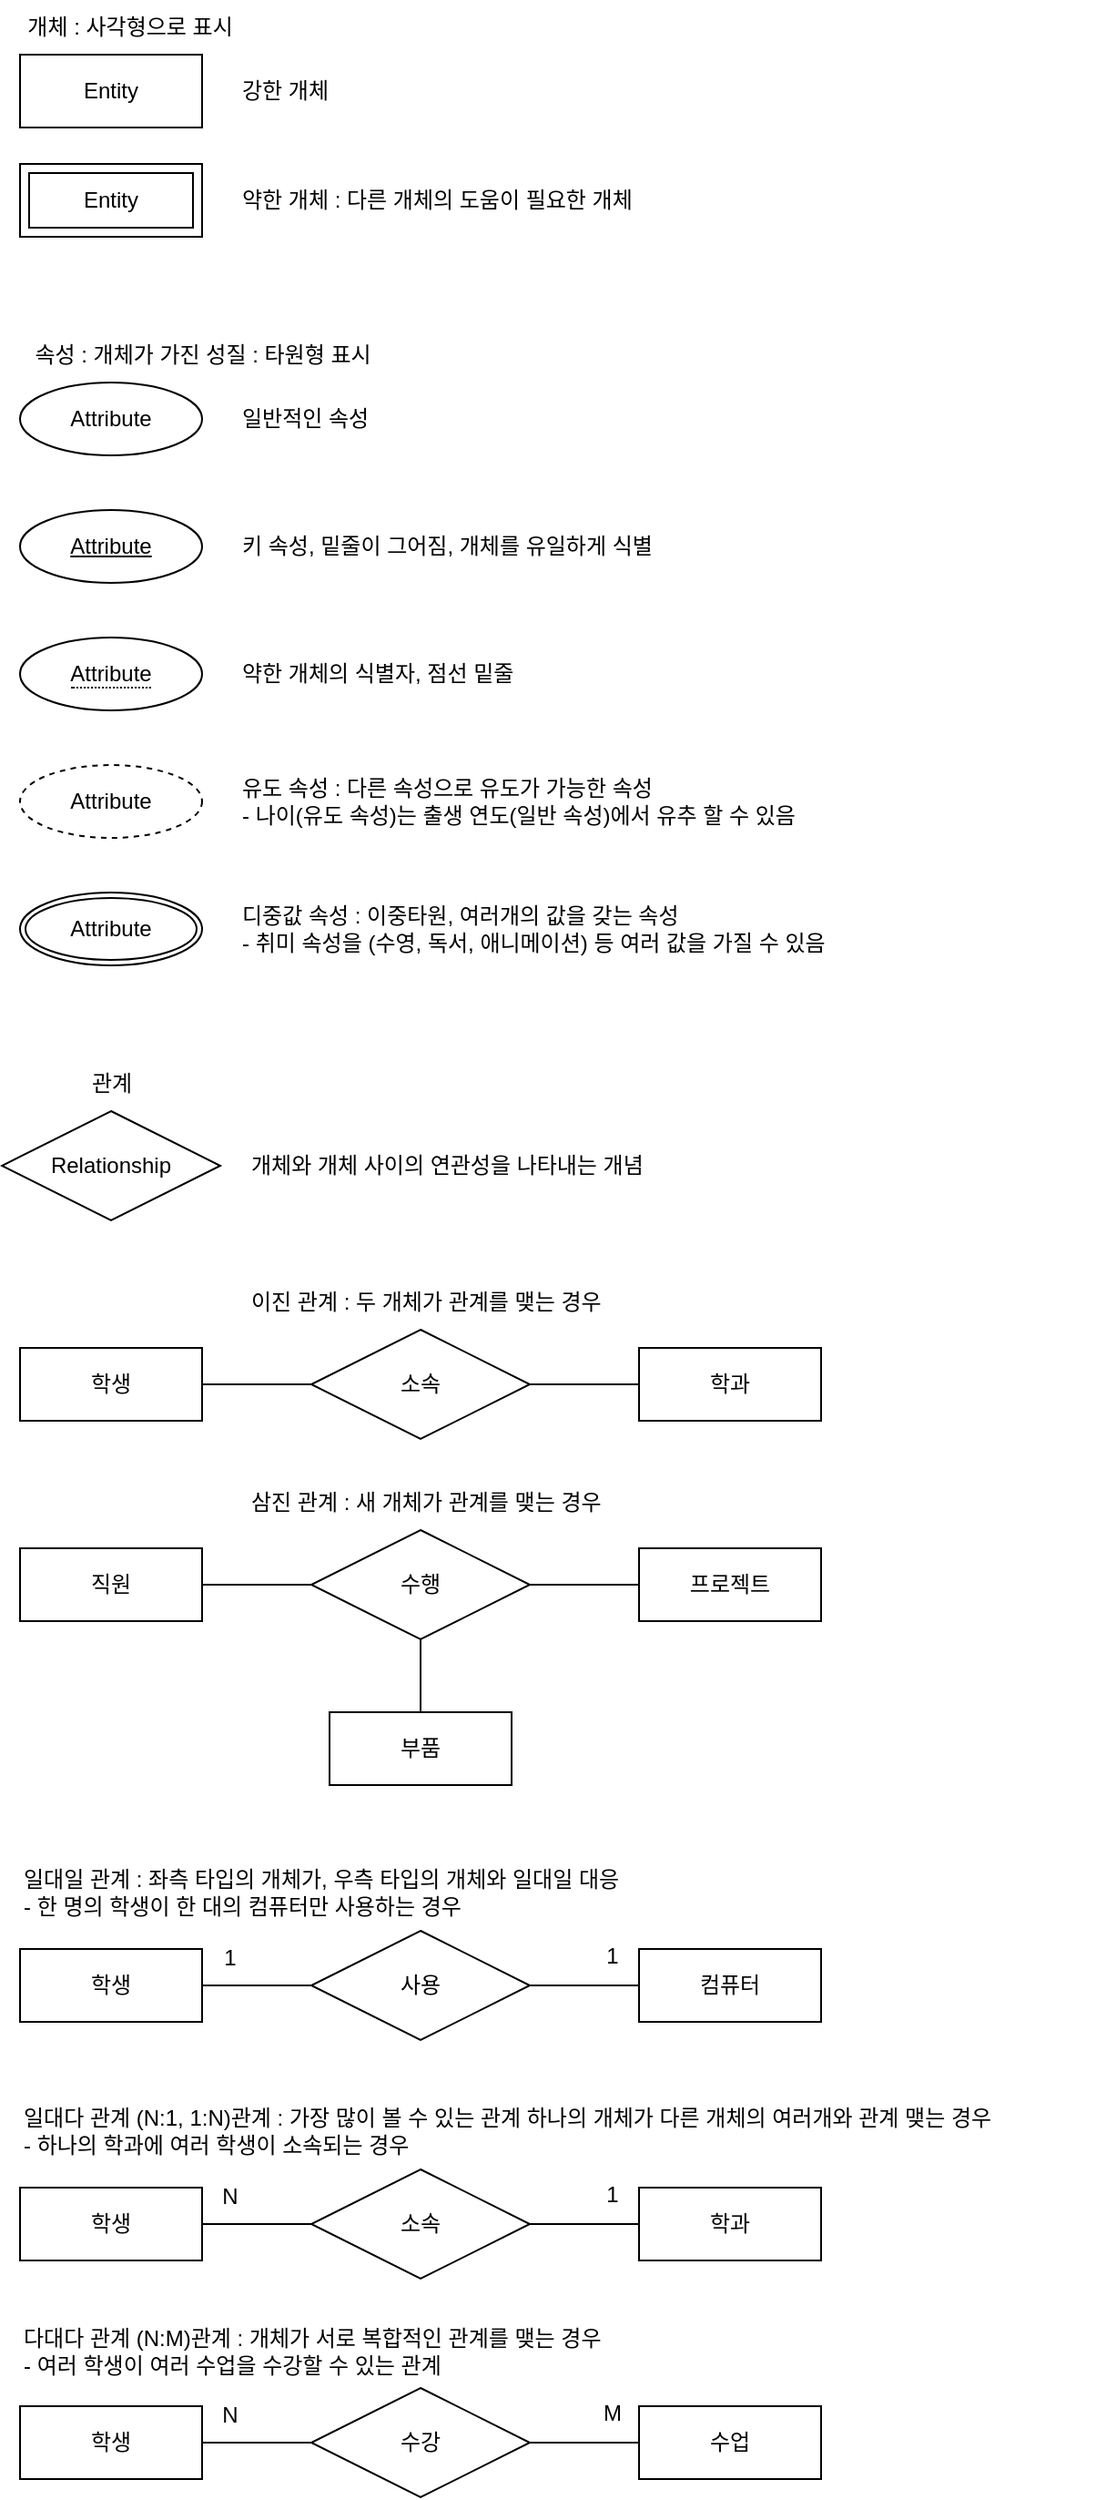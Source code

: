<mxfile version="24.2.3" type="device" pages="3">
  <diagram name="개념정의" id="InaaT-PQmYYTvMDlbZb3">
    <mxGraphModel dx="622" dy="783" grid="1" gridSize="10" guides="1" tooltips="1" connect="1" arrows="1" fold="1" page="1" pageScale="1" pageWidth="827" pageHeight="1169" math="0" shadow="0">
      <root>
        <mxCell id="0" />
        <mxCell id="1" parent="0" />
        <mxCell id="mEAOUG0TNW59iBpviFDj-1" value="Entity" style="whiteSpace=wrap;html=1;align=center;" vertex="1" parent="1">
          <mxGeometry x="80" y="160" width="100" height="40" as="geometry" />
        </mxCell>
        <mxCell id="mEAOUG0TNW59iBpviFDj-2" value="개체 : 사각형으로 표시" style="text;html=1;align=center;verticalAlign=middle;resizable=0;points=[];autosize=1;strokeColor=none;fillColor=none;" vertex="1" parent="1">
          <mxGeometry x="70" y="130" width="140" height="30" as="geometry" />
        </mxCell>
        <mxCell id="mEAOUG0TNW59iBpviFDj-3" value="Entity" style="shape=ext;margin=3;double=1;whiteSpace=wrap;html=1;align=center;" vertex="1" parent="1">
          <mxGeometry x="80" y="220" width="100" height="40" as="geometry" />
        </mxCell>
        <mxCell id="mEAOUG0TNW59iBpviFDj-4" value="강한 개체" style="text;html=1;align=left;verticalAlign=middle;resizable=0;points=[];autosize=1;strokeColor=none;fillColor=none;rotation=0;" vertex="1" parent="1">
          <mxGeometry x="200" y="165" width="70" height="30" as="geometry" />
        </mxCell>
        <mxCell id="mEAOUG0TNW59iBpviFDj-5" value="약한 개체 : 다른 개체의 도움이 필요한 개체" style="text;html=1;align=left;verticalAlign=middle;resizable=0;points=[];autosize=1;strokeColor=none;fillColor=none;" vertex="1" parent="1">
          <mxGeometry x="200" y="225" width="250" height="30" as="geometry" />
        </mxCell>
        <mxCell id="mEAOUG0TNW59iBpviFDj-6" value="Attribute" style="ellipse;whiteSpace=wrap;html=1;align=center;" vertex="1" parent="1">
          <mxGeometry x="80" y="340" width="100" height="40" as="geometry" />
        </mxCell>
        <mxCell id="mEAOUG0TNW59iBpviFDj-7" value="속성 : 개체가 가진 성질 : 타원형 표시" style="text;html=1;align=center;verticalAlign=middle;resizable=0;points=[];autosize=1;strokeColor=none;fillColor=none;" vertex="1" parent="1">
          <mxGeometry x="70" y="310" width="220" height="30" as="geometry" />
        </mxCell>
        <mxCell id="mEAOUG0TNW59iBpviFDj-9" value="일반적인 속성" style="text;html=1;align=left;verticalAlign=middle;resizable=0;points=[];autosize=1;strokeColor=none;fillColor=none;" vertex="1" parent="1">
          <mxGeometry x="200" y="345" width="100" height="30" as="geometry" />
        </mxCell>
        <mxCell id="mEAOUG0TNW59iBpviFDj-10" value="키 속성, 밑줄이 그어짐, 개체를 유일하게 식별" style="text;html=1;align=left;verticalAlign=middle;resizable=0;points=[];autosize=1;strokeColor=none;fillColor=none;" vertex="1" parent="1">
          <mxGeometry x="200" y="415" width="270" height="30" as="geometry" />
        </mxCell>
        <mxCell id="mEAOUG0TNW59iBpviFDj-12" value="약한 개체의 식별자, 점선 밑줄" style="text;html=1;align=left;verticalAlign=middle;resizable=0;points=[];autosize=1;strokeColor=none;fillColor=none;" vertex="1" parent="1">
          <mxGeometry x="200" y="485" width="180" height="30" as="geometry" />
        </mxCell>
        <mxCell id="mEAOUG0TNW59iBpviFDj-13" value="Attribute" style="ellipse;whiteSpace=wrap;html=1;align=center;dashed=1;" vertex="1" parent="1">
          <mxGeometry x="80" y="550" width="100" height="40" as="geometry" />
        </mxCell>
        <mxCell id="mEAOUG0TNW59iBpviFDj-14" value="유도 속성 : 다른 속성으로 유도가 가능한 속성&lt;div&gt;- 나이(유도 속성)는 출생 연도(일반 속성)에서 유추 할 수 있음&lt;/div&gt;" style="text;html=1;align=left;verticalAlign=middle;resizable=0;points=[];autosize=1;strokeColor=none;fillColor=none;" vertex="1" parent="1">
          <mxGeometry x="200" y="550" width="350" height="40" as="geometry" />
        </mxCell>
        <mxCell id="mEAOUG0TNW59iBpviFDj-15" value="Attribute" style="ellipse;whiteSpace=wrap;html=1;align=center;fontStyle=4;" vertex="1" parent="1">
          <mxGeometry x="80" y="410" width="100" height="40" as="geometry" />
        </mxCell>
        <mxCell id="mEAOUG0TNW59iBpviFDj-16" value="Attribute" style="ellipse;shape=doubleEllipse;margin=3;whiteSpace=wrap;html=1;align=center;" vertex="1" parent="1">
          <mxGeometry x="80" y="620" width="100" height="40" as="geometry" />
        </mxCell>
        <mxCell id="mEAOUG0TNW59iBpviFDj-17" value="디중값 속성 : 이중타원, 여러개의 값을 갖는 속성&lt;br&gt;- 취미 속성을 (수영, 독서, 애니메이션) 등 여러 값을 가질 수 있음" style="text;html=1;align=left;verticalAlign=middle;resizable=0;points=[];autosize=1;strokeColor=none;fillColor=none;" vertex="1" parent="1">
          <mxGeometry x="200" y="620" width="370" height="40" as="geometry" />
        </mxCell>
        <mxCell id="mEAOUG0TNW59iBpviFDj-18" value="&lt;span style=&quot;border-bottom: 1px dotted&quot;&gt;Attribute&lt;/span&gt;" style="ellipse;whiteSpace=wrap;html=1;align=center;" vertex="1" parent="1">
          <mxGeometry x="80" y="480" width="100" height="40" as="geometry" />
        </mxCell>
        <mxCell id="mEAOUG0TNW59iBpviFDj-19" value="Relationship" style="shape=rhombus;perimeter=rhombusPerimeter;whiteSpace=wrap;html=1;align=center;" vertex="1" parent="1">
          <mxGeometry x="70" y="740" width="120" height="60" as="geometry" />
        </mxCell>
        <mxCell id="mEAOUG0TNW59iBpviFDj-20" value="관계" style="text;html=1;align=center;verticalAlign=middle;resizable=0;points=[];autosize=1;strokeColor=none;fillColor=none;" vertex="1" parent="1">
          <mxGeometry x="105" y="710" width="50" height="30" as="geometry" />
        </mxCell>
        <mxCell id="mEAOUG0TNW59iBpviFDj-21" value="개체와 개체 사이의 연관성을 나타내는 개념" style="text;html=1;align=left;verticalAlign=middle;resizable=0;points=[];autosize=1;strokeColor=none;fillColor=none;" vertex="1" parent="1">
          <mxGeometry x="205" y="755" width="260" height="30" as="geometry" />
        </mxCell>
        <mxCell id="mEAOUG0TNW59iBpviFDj-23" value="소속" style="shape=rhombus;perimeter=rhombusPerimeter;whiteSpace=wrap;html=1;align=center;" vertex="1" parent="1">
          <mxGeometry x="240" y="860" width="120" height="60" as="geometry" />
        </mxCell>
        <mxCell id="mEAOUG0TNW59iBpviFDj-25" value="학과" style="whiteSpace=wrap;html=1;align=center;" vertex="1" parent="1">
          <mxGeometry x="420" y="870" width="100" height="40" as="geometry" />
        </mxCell>
        <mxCell id="mEAOUG0TNW59iBpviFDj-27" value="학생" style="whiteSpace=wrap;html=1;align=center;" vertex="1" parent="1">
          <mxGeometry x="80" y="870" width="100" height="40" as="geometry" />
        </mxCell>
        <mxCell id="mEAOUG0TNW59iBpviFDj-29" value="이진 관계 : 두 개체가 관계를 맺는 경우" style="text;html=1;align=left;verticalAlign=middle;resizable=0;points=[];autosize=1;strokeColor=none;fillColor=none;" vertex="1" parent="1">
          <mxGeometry x="205" y="830" width="230" height="30" as="geometry" />
        </mxCell>
        <mxCell id="mEAOUG0TNW59iBpviFDj-30" value="수행" style="shape=rhombus;perimeter=rhombusPerimeter;whiteSpace=wrap;html=1;align=center;" vertex="1" parent="1">
          <mxGeometry x="240" y="970" width="120" height="60" as="geometry" />
        </mxCell>
        <mxCell id="mEAOUG0TNW59iBpviFDj-32" value="프로젝트" style="whiteSpace=wrap;html=1;align=center;" vertex="1" parent="1">
          <mxGeometry x="420" y="980" width="100" height="40" as="geometry" />
        </mxCell>
        <mxCell id="mEAOUG0TNW59iBpviFDj-34" value="직원" style="whiteSpace=wrap;html=1;align=center;" vertex="1" parent="1">
          <mxGeometry x="80" y="980" width="100" height="40" as="geometry" />
        </mxCell>
        <mxCell id="mEAOUG0TNW59iBpviFDj-35" value="삼진 관계 : 새 개체가 관계를 맺는 경우" style="text;html=1;align=left;verticalAlign=middle;resizable=0;points=[];autosize=1;strokeColor=none;fillColor=none;" vertex="1" parent="1">
          <mxGeometry x="205" y="940" width="230" height="30" as="geometry" />
        </mxCell>
        <mxCell id="mEAOUG0TNW59iBpviFDj-41" value="부품" style="whiteSpace=wrap;html=1;align=center;" vertex="1" parent="1">
          <mxGeometry x="250" y="1070" width="100" height="40" as="geometry" />
        </mxCell>
        <mxCell id="mEAOUG0TNW59iBpviFDj-45" value="사용" style="shape=rhombus;perimeter=rhombusPerimeter;whiteSpace=wrap;html=1;align=center;" vertex="1" parent="1">
          <mxGeometry x="240" y="1190" width="120" height="60" as="geometry" />
        </mxCell>
        <mxCell id="mEAOUG0TNW59iBpviFDj-47" value="컴퓨터" style="whiteSpace=wrap;html=1;align=center;" vertex="1" parent="1">
          <mxGeometry x="420" y="1200" width="100" height="40" as="geometry" />
        </mxCell>
        <mxCell id="mEAOUG0TNW59iBpviFDj-49" value="학생" style="whiteSpace=wrap;html=1;align=center;" vertex="1" parent="1">
          <mxGeometry x="80" y="1200" width="100" height="40" as="geometry" />
        </mxCell>
        <mxCell id="mEAOUG0TNW59iBpviFDj-55" value="" style="endArrow=none;html=1;rounded=0;entryX=0;entryY=0.5;entryDx=0;entryDy=0;" edge="1" parent="1" target="mEAOUG0TNW59iBpviFDj-32">
          <mxGeometry relative="1" as="geometry">
            <mxPoint x="360" y="1000" as="sourcePoint" />
            <mxPoint x="400" y="1000" as="targetPoint" />
          </mxGeometry>
        </mxCell>
        <mxCell id="mEAOUG0TNW59iBpviFDj-56" value="" style="endArrow=none;html=1;rounded=0;entryX=0.5;entryY=0;entryDx=0;entryDy=0;" edge="1" parent="1" target="mEAOUG0TNW59iBpviFDj-41">
          <mxGeometry relative="1" as="geometry">
            <mxPoint x="300" y="1030" as="sourcePoint" />
            <mxPoint x="460" y="1030" as="targetPoint" />
          </mxGeometry>
        </mxCell>
        <mxCell id="mEAOUG0TNW59iBpviFDj-57" value="일대일 관계 : 좌측 타입의 개체가, 우측 타입의 개체와 일대일 대응&lt;div&gt;- 한 명의 학생이 한 대의 컴퓨터만 사용하는 경우&lt;/div&gt;" style="text;html=1;align=left;verticalAlign=middle;resizable=0;points=[];autosize=1;strokeColor=none;fillColor=none;" vertex="1" parent="1">
          <mxGeometry x="80" y="1149" width="380" height="40" as="geometry" />
        </mxCell>
        <mxCell id="mEAOUG0TNW59iBpviFDj-58" value="" style="endArrow=none;html=1;rounded=0;entryX=0;entryY=0.5;entryDx=0;entryDy=0;exitX=1;exitY=0.5;exitDx=0;exitDy=0;" edge="1" parent="1" source="mEAOUG0TNW59iBpviFDj-49" target="mEAOUG0TNW59iBpviFDj-45">
          <mxGeometry relative="1" as="geometry">
            <mxPoint x="220" y="1240" as="sourcePoint" />
            <mxPoint x="340" y="1220" as="targetPoint" />
          </mxGeometry>
        </mxCell>
        <mxCell id="mEAOUG0TNW59iBpviFDj-59" value="" style="endArrow=none;html=1;rounded=0;exitX=1;exitY=0.5;exitDx=0;exitDy=0;entryX=0;entryY=0.5;entryDx=0;entryDy=0;" edge="1" parent="1" source="mEAOUG0TNW59iBpviFDj-45" target="mEAOUG0TNW59iBpviFDj-47">
          <mxGeometry relative="1" as="geometry">
            <mxPoint x="360" y="1219.5" as="sourcePoint" />
            <mxPoint x="520" y="1219.5" as="targetPoint" />
          </mxGeometry>
        </mxCell>
        <mxCell id="mEAOUG0TNW59iBpviFDj-60" value="1" style="text;html=1;align=center;verticalAlign=middle;resizable=0;points=[];autosize=1;strokeColor=none;fillColor=none;" vertex="1" parent="1">
          <mxGeometry x="180" y="1190" width="30" height="30" as="geometry" />
        </mxCell>
        <mxCell id="mEAOUG0TNW59iBpviFDj-61" value="1" style="text;html=1;align=center;verticalAlign=middle;resizable=0;points=[];autosize=1;strokeColor=none;fillColor=none;" vertex="1" parent="1">
          <mxGeometry x="390" y="1189" width="30" height="30" as="geometry" />
        </mxCell>
        <mxCell id="mEAOUG0TNW59iBpviFDj-63" value="소속" style="shape=rhombus;perimeter=rhombusPerimeter;whiteSpace=wrap;html=1;align=center;" vertex="1" parent="1">
          <mxGeometry x="240" y="1321" width="120" height="60" as="geometry" />
        </mxCell>
        <mxCell id="mEAOUG0TNW59iBpviFDj-64" value="학과" style="whiteSpace=wrap;html=1;align=center;" vertex="1" parent="1">
          <mxGeometry x="420" y="1331" width="100" height="40" as="geometry" />
        </mxCell>
        <mxCell id="mEAOUG0TNW59iBpviFDj-65" value="학생" style="whiteSpace=wrap;html=1;align=center;" vertex="1" parent="1">
          <mxGeometry x="80" y="1331" width="100" height="40" as="geometry" />
        </mxCell>
        <mxCell id="mEAOUG0TNW59iBpviFDj-66" value="" style="endArrow=none;html=1;rounded=0;entryX=0;entryY=0.5;entryDx=0;entryDy=0;exitX=1;exitY=0.5;exitDx=0;exitDy=0;" edge="1" source="mEAOUG0TNW59iBpviFDj-65" target="mEAOUG0TNW59iBpviFDj-63" parent="1">
          <mxGeometry relative="1" as="geometry">
            <mxPoint x="220" y="1371" as="sourcePoint" />
            <mxPoint x="340" y="1351" as="targetPoint" />
          </mxGeometry>
        </mxCell>
        <mxCell id="mEAOUG0TNW59iBpviFDj-67" value="" style="endArrow=none;html=1;rounded=0;exitX=1;exitY=0.5;exitDx=0;exitDy=0;entryX=0;entryY=0.5;entryDx=0;entryDy=0;" edge="1" source="mEAOUG0TNW59iBpviFDj-63" target="mEAOUG0TNW59iBpviFDj-64" parent="1">
          <mxGeometry relative="1" as="geometry">
            <mxPoint x="360" y="1350.5" as="sourcePoint" />
            <mxPoint x="520" y="1350.5" as="targetPoint" />
          </mxGeometry>
        </mxCell>
        <mxCell id="mEAOUG0TNW59iBpviFDj-68" value="N" style="text;html=1;align=center;verticalAlign=middle;resizable=0;points=[];autosize=1;strokeColor=none;fillColor=none;" vertex="1" parent="1">
          <mxGeometry x="180" y="1321" width="30" height="30" as="geometry" />
        </mxCell>
        <mxCell id="mEAOUG0TNW59iBpviFDj-69" value="1" style="text;html=1;align=center;verticalAlign=middle;resizable=0;points=[];autosize=1;strokeColor=none;fillColor=none;" vertex="1" parent="1">
          <mxGeometry x="390" y="1320" width="30" height="30" as="geometry" />
        </mxCell>
        <mxCell id="mEAOUG0TNW59iBpviFDj-70" value="일대다 관계 (N:1, 1:N)관계 : 가장 많이 볼 수 있는 관계 하나의 개체가 다른 개체의 여러개와 관계 맺는 경우&amp;nbsp;&lt;div&gt;- 하나의 학과에 여러 학생이 소속되는 경우&lt;/div&gt;" style="text;html=1;align=left;verticalAlign=middle;resizable=0;points=[];autosize=1;strokeColor=none;fillColor=none;" vertex="1" parent="1">
          <mxGeometry x="80" y="1280" width="590" height="40" as="geometry" />
        </mxCell>
        <mxCell id="mEAOUG0TNW59iBpviFDj-71" value="수강" style="shape=rhombus;perimeter=rhombusPerimeter;whiteSpace=wrap;html=1;align=center;" vertex="1" parent="1">
          <mxGeometry x="240" y="1441" width="120" height="60" as="geometry" />
        </mxCell>
        <mxCell id="mEAOUG0TNW59iBpviFDj-72" value="수업" style="whiteSpace=wrap;html=1;align=center;" vertex="1" parent="1">
          <mxGeometry x="420" y="1451" width="100" height="40" as="geometry" />
        </mxCell>
        <mxCell id="mEAOUG0TNW59iBpviFDj-73" value="학생" style="whiteSpace=wrap;html=1;align=center;" vertex="1" parent="1">
          <mxGeometry x="80" y="1451" width="100" height="40" as="geometry" />
        </mxCell>
        <mxCell id="mEAOUG0TNW59iBpviFDj-74" value="" style="endArrow=none;html=1;rounded=0;entryX=0;entryY=0.5;entryDx=0;entryDy=0;exitX=1;exitY=0.5;exitDx=0;exitDy=0;" edge="1" source="mEAOUG0TNW59iBpviFDj-73" target="mEAOUG0TNW59iBpviFDj-71" parent="1">
          <mxGeometry relative="1" as="geometry">
            <mxPoint x="220" y="1491" as="sourcePoint" />
            <mxPoint x="340" y="1471" as="targetPoint" />
          </mxGeometry>
        </mxCell>
        <mxCell id="mEAOUG0TNW59iBpviFDj-75" value="" style="endArrow=none;html=1;rounded=0;exitX=1;exitY=0.5;exitDx=0;exitDy=0;entryX=0;entryY=0.5;entryDx=0;entryDy=0;" edge="1" source="mEAOUG0TNW59iBpviFDj-71" target="mEAOUG0TNW59iBpviFDj-72" parent="1">
          <mxGeometry relative="1" as="geometry">
            <mxPoint x="360" y="1470.5" as="sourcePoint" />
            <mxPoint x="520" y="1470.5" as="targetPoint" />
          </mxGeometry>
        </mxCell>
        <mxCell id="mEAOUG0TNW59iBpviFDj-76" value="N" style="text;html=1;align=center;verticalAlign=middle;resizable=0;points=[];autosize=1;strokeColor=none;fillColor=none;" vertex="1" parent="1">
          <mxGeometry x="180" y="1441" width="30" height="30" as="geometry" />
        </mxCell>
        <mxCell id="mEAOUG0TNW59iBpviFDj-77" value="M" style="text;html=1;align=center;verticalAlign=middle;resizable=0;points=[];autosize=1;strokeColor=none;fillColor=none;" vertex="1" parent="1">
          <mxGeometry x="390" y="1440" width="30" height="30" as="geometry" />
        </mxCell>
        <mxCell id="mEAOUG0TNW59iBpviFDj-78" value="다대다 관계 (N:M)관계 : 개체가 서로 복합적인 관계를 맺는 경우&amp;nbsp;&lt;div&gt;- 여러 학생이 여러 수업을 수강할 수 있는 관계&lt;/div&gt;" style="text;html=1;align=left;verticalAlign=middle;resizable=0;points=[];autosize=1;strokeColor=none;fillColor=none;" vertex="1" parent="1">
          <mxGeometry x="80" y="1401" width="370" height="40" as="geometry" />
        </mxCell>
        <mxCell id="mEAOUG0TNW59iBpviFDj-79" value="" style="endArrow=none;html=1;rounded=0;exitX=1;exitY=0.5;exitDx=0;exitDy=0;entryX=0;entryY=0.5;entryDx=0;entryDy=0;" edge="1" parent="1" source="mEAOUG0TNW59iBpviFDj-34" target="mEAOUG0TNW59iBpviFDj-30">
          <mxGeometry relative="1" as="geometry">
            <mxPoint x="330" y="1040" as="sourcePoint" />
            <mxPoint x="490" y="1040" as="targetPoint" />
          </mxGeometry>
        </mxCell>
        <mxCell id="mEAOUG0TNW59iBpviFDj-80" value="" style="endArrow=none;html=1;rounded=0;exitX=1;exitY=0.5;exitDx=0;exitDy=0;entryX=0;entryY=0.5;entryDx=0;entryDy=0;" edge="1" parent="1" source="mEAOUG0TNW59iBpviFDj-27" target="mEAOUG0TNW59iBpviFDj-23">
          <mxGeometry relative="1" as="geometry">
            <mxPoint x="330" y="1040" as="sourcePoint" />
            <mxPoint x="490" y="1040" as="targetPoint" />
          </mxGeometry>
        </mxCell>
        <mxCell id="mEAOUG0TNW59iBpviFDj-81" value="" style="endArrow=none;html=1;rounded=0;exitX=1;exitY=0.5;exitDx=0;exitDy=0;entryX=0;entryY=0.5;entryDx=0;entryDy=0;" edge="1" parent="1" source="mEAOUG0TNW59iBpviFDj-23" target="mEAOUG0TNW59iBpviFDj-25">
          <mxGeometry relative="1" as="geometry">
            <mxPoint x="330" y="1040" as="sourcePoint" />
            <mxPoint x="490" y="1040" as="targetPoint" />
          </mxGeometry>
        </mxCell>
      </root>
    </mxGraphModel>
  </diagram>
  <diagram id="A94oNINhLHsOv3P1q3Rf" name="매핑">
    <mxGraphModel dx="622" dy="783" grid="1" gridSize="10" guides="1" tooltips="1" connect="1" arrows="1" fold="1" page="1" pageScale="1" pageWidth="827" pageHeight="1169" math="0" shadow="0">
      <root>
        <mxCell id="0" />
        <mxCell id="1" parent="0" />
        <mxCell id="a3niygC0QcgS5r68BnQb-1" value="직원" style="whiteSpace=wrap;html=1;align=center;" vertex="1" parent="1">
          <mxGeometry x="297" y="170" width="100" height="40" as="geometry" />
        </mxCell>
        <mxCell id="a3niygC0QcgS5r68BnQb-3" value="직원번호" style="ellipse;whiteSpace=wrap;html=1;align=center;fontStyle=4;" vertex="1" parent="1">
          <mxGeometry x="157" y="170" width="100" height="40" as="geometry" />
        </mxCell>
        <mxCell id="a3niygC0QcgS5r68BnQb-4" value="이름" style="ellipse;whiteSpace=wrap;html=1;align=center;rounded=0;strokeColor=default;verticalAlign=middle;fontFamily=Helvetica;fontSize=11;fontColor=default;labelBackgroundColor=default;" vertex="1" parent="1">
          <mxGeometry x="157" y="220" width="100" height="40" as="geometry" />
        </mxCell>
        <mxCell id="a3niygC0QcgS5r68BnQb-5" value="" style="endArrow=none;html=1;rounded=0;exitX=1;exitY=0.5;exitDx=0;exitDy=0;entryX=0;entryY=0.5;entryDx=0;entryDy=0;" edge="1" parent="1" source="a3niygC0QcgS5r68BnQb-3" target="a3niygC0QcgS5r68BnQb-1">
          <mxGeometry relative="1" as="geometry">
            <mxPoint x="363" y="290" as="sourcePoint" />
            <mxPoint x="523" y="290" as="targetPoint" />
          </mxGeometry>
        </mxCell>
        <mxCell id="a3niygC0QcgS5r68BnQb-6" value="" style="endArrow=none;html=1;rounded=0;exitX=1;exitY=0.5;exitDx=0;exitDy=0;entryX=0;entryY=1;entryDx=0;entryDy=0;strokeColor=default;align=center;verticalAlign=middle;fontFamily=Helvetica;fontSize=11;fontColor=default;labelBackgroundColor=default;" edge="1" parent="1" source="a3niygC0QcgS5r68BnQb-4" target="a3niygC0QcgS5r68BnQb-1">
          <mxGeometry relative="1" as="geometry">
            <mxPoint x="363" y="290" as="sourcePoint" />
            <mxPoint x="523" y="290" as="targetPoint" />
          </mxGeometry>
        </mxCell>
        <mxCell id="mihl2xU_Gy5C6JYJp3aD-2" value="&lt;font style=&quot;font-size: 13px;&quot;&gt;직원 테이블(&lt;u&gt;직원번호&lt;/u&gt;, 이름)&lt;/font&gt;" style="text;html=1;align=center;verticalAlign=middle;resizable=0;points=[];autosize=1;strokeColor=none;fillColor=none;fontFamily=Helvetica;fontSize=11;fontColor=default;labelBackgroundColor=default;" vertex="1" parent="1">
          <mxGeometry x="443" y="170" width="190" height="30" as="geometry" />
        </mxCell>
        <mxCell id="mihl2xU_Gy5C6JYJp3aD-3" value="직원" style="shape=table;startSize=30;container=1;collapsible=1;childLayout=tableLayout;fixedRows=1;rowLines=0;fontStyle=1;align=center;resizeLast=1;html=1;fontFamily=Helvetica;fontSize=11;fontColor=default;labelBackgroundColor=default;" vertex="1" parent="1">
          <mxGeometry x="448" y="210" width="180" height="150" as="geometry">
            <mxRectangle x="450" y="170" width="60" height="30" as="alternateBounds" />
          </mxGeometry>
        </mxCell>
        <mxCell id="mihl2xU_Gy5C6JYJp3aD-4" value="" style="shape=tableRow;horizontal=0;startSize=0;swimlaneHead=0;swimlaneBody=0;fillColor=none;collapsible=0;dropTarget=0;points=[[0,0.5],[1,0.5]];portConstraint=eastwest;top=0;left=0;right=0;bottom=1;fontFamily=Helvetica;fontSize=11;fontColor=default;labelBackgroundColor=default;" vertex="1" parent="mihl2xU_Gy5C6JYJp3aD-3">
          <mxGeometry y="30" width="180" height="30" as="geometry" />
        </mxCell>
        <mxCell id="mihl2xU_Gy5C6JYJp3aD-5" value="PK" style="shape=partialRectangle;connectable=0;fillColor=none;top=0;left=0;bottom=0;right=0;fontStyle=1;overflow=hidden;whiteSpace=wrap;html=1;fontFamily=Helvetica;fontSize=11;fontColor=default;labelBackgroundColor=default;" vertex="1" parent="mihl2xU_Gy5C6JYJp3aD-4">
          <mxGeometry width="30" height="30" as="geometry">
            <mxRectangle width="30" height="30" as="alternateBounds" />
          </mxGeometry>
        </mxCell>
        <mxCell id="mihl2xU_Gy5C6JYJp3aD-6" value="직원 번호" style="shape=partialRectangle;connectable=0;fillColor=none;top=0;left=0;bottom=0;right=0;align=left;spacingLeft=6;fontStyle=5;overflow=hidden;whiteSpace=wrap;html=1;fontFamily=Helvetica;fontSize=11;fontColor=default;labelBackgroundColor=default;" vertex="1" parent="mihl2xU_Gy5C6JYJp3aD-4">
          <mxGeometry x="30" width="150" height="30" as="geometry">
            <mxRectangle width="150" height="30" as="alternateBounds" />
          </mxGeometry>
        </mxCell>
        <mxCell id="mihl2xU_Gy5C6JYJp3aD-7" value="" style="shape=tableRow;horizontal=0;startSize=0;swimlaneHead=0;swimlaneBody=0;fillColor=none;collapsible=0;dropTarget=0;points=[[0,0.5],[1,0.5]];portConstraint=eastwest;top=0;left=0;right=0;bottom=0;fontFamily=Helvetica;fontSize=11;fontColor=default;labelBackgroundColor=default;" vertex="1" parent="mihl2xU_Gy5C6JYJp3aD-3">
          <mxGeometry y="60" width="180" height="30" as="geometry" />
        </mxCell>
        <mxCell id="mihl2xU_Gy5C6JYJp3aD-8" value="" style="shape=partialRectangle;connectable=0;fillColor=none;top=0;left=0;bottom=0;right=0;editable=1;overflow=hidden;whiteSpace=wrap;html=1;fontFamily=Helvetica;fontSize=11;fontColor=default;labelBackgroundColor=default;" vertex="1" parent="mihl2xU_Gy5C6JYJp3aD-7">
          <mxGeometry width="30" height="30" as="geometry">
            <mxRectangle width="30" height="30" as="alternateBounds" />
          </mxGeometry>
        </mxCell>
        <mxCell id="mihl2xU_Gy5C6JYJp3aD-9" value="이름" style="shape=partialRectangle;connectable=0;fillColor=none;top=0;left=0;bottom=0;right=0;align=left;spacingLeft=6;overflow=hidden;whiteSpace=wrap;html=1;fontFamily=Helvetica;fontSize=11;fontColor=default;labelBackgroundColor=default;" vertex="1" parent="mihl2xU_Gy5C6JYJp3aD-7">
          <mxGeometry x="30" width="150" height="30" as="geometry">
            <mxRectangle width="150" height="30" as="alternateBounds" />
          </mxGeometry>
        </mxCell>
        <mxCell id="mihl2xU_Gy5C6JYJp3aD-10" value="" style="shape=tableRow;horizontal=0;startSize=0;swimlaneHead=0;swimlaneBody=0;fillColor=none;collapsible=0;dropTarget=0;points=[[0,0.5],[1,0.5]];portConstraint=eastwest;top=0;left=0;right=0;bottom=0;fontFamily=Helvetica;fontSize=11;fontColor=default;labelBackgroundColor=default;" vertex="1" parent="mihl2xU_Gy5C6JYJp3aD-3">
          <mxGeometry y="90" width="180" height="30" as="geometry" />
        </mxCell>
        <mxCell id="mihl2xU_Gy5C6JYJp3aD-11" value="" style="shape=partialRectangle;connectable=0;fillColor=none;top=0;left=0;bottom=0;right=0;editable=1;overflow=hidden;whiteSpace=wrap;html=1;fontFamily=Helvetica;fontSize=11;fontColor=default;labelBackgroundColor=default;" vertex="1" parent="mihl2xU_Gy5C6JYJp3aD-10">
          <mxGeometry width="30" height="30" as="geometry">
            <mxRectangle width="30" height="30" as="alternateBounds" />
          </mxGeometry>
        </mxCell>
        <mxCell id="mihl2xU_Gy5C6JYJp3aD-12" value="Row 2" style="shape=partialRectangle;connectable=0;fillColor=none;top=0;left=0;bottom=0;right=0;align=left;spacingLeft=6;overflow=hidden;whiteSpace=wrap;html=1;fontFamily=Helvetica;fontSize=11;fontColor=default;labelBackgroundColor=default;" vertex="1" parent="mihl2xU_Gy5C6JYJp3aD-10">
          <mxGeometry x="30" width="150" height="30" as="geometry">
            <mxRectangle width="150" height="30" as="alternateBounds" />
          </mxGeometry>
        </mxCell>
        <mxCell id="mihl2xU_Gy5C6JYJp3aD-13" value="" style="shape=tableRow;horizontal=0;startSize=0;swimlaneHead=0;swimlaneBody=0;fillColor=none;collapsible=0;dropTarget=0;points=[[0,0.5],[1,0.5]];portConstraint=eastwest;top=0;left=0;right=0;bottom=0;fontFamily=Helvetica;fontSize=11;fontColor=default;labelBackgroundColor=default;" vertex="1" parent="mihl2xU_Gy5C6JYJp3aD-3">
          <mxGeometry y="120" width="180" height="30" as="geometry" />
        </mxCell>
        <mxCell id="mihl2xU_Gy5C6JYJp3aD-14" value="" style="shape=partialRectangle;connectable=0;fillColor=none;top=0;left=0;bottom=0;right=0;editable=1;overflow=hidden;whiteSpace=wrap;html=1;fontFamily=Helvetica;fontSize=11;fontColor=default;labelBackgroundColor=default;" vertex="1" parent="mihl2xU_Gy5C6JYJp3aD-13">
          <mxGeometry width="30" height="30" as="geometry">
            <mxRectangle width="30" height="30" as="alternateBounds" />
          </mxGeometry>
        </mxCell>
        <mxCell id="mihl2xU_Gy5C6JYJp3aD-15" value="Row 3" style="shape=partialRectangle;connectable=0;fillColor=none;top=0;left=0;bottom=0;right=0;align=left;spacingLeft=6;overflow=hidden;whiteSpace=wrap;html=1;fontFamily=Helvetica;fontSize=11;fontColor=default;labelBackgroundColor=default;" vertex="1" parent="mihl2xU_Gy5C6JYJp3aD-13">
          <mxGeometry x="30" width="150" height="30" as="geometry">
            <mxRectangle width="150" height="30" as="alternateBounds" />
          </mxGeometry>
        </mxCell>
        <mxCell id="mihl2xU_Gy5C6JYJp3aD-16" value="&lt;b&gt;&lt;font style=&quot;font-size: 16px;&quot;&gt;ER 모델을 관계 데이터 모델로 매핑하기&lt;/font&gt;&lt;/b&gt;" style="text;html=1;align=center;verticalAlign=middle;resizable=0;points=[];autosize=1;strokeColor=none;fillColor=none;fontFamily=Helvetica;fontSize=11;fontColor=default;labelBackgroundColor=default;" vertex="1" parent="1">
          <mxGeometry x="240" y="58" width="310" height="30" as="geometry" />
        </mxCell>
        <mxCell id="mihl2xU_Gy5C6JYJp3aD-17" value="&lt;b&gt;&lt;font style=&quot;font-size: 13px;&quot;&gt;ER 모델&lt;/font&gt;&lt;/b&gt;" style="text;html=1;align=center;verticalAlign=middle;resizable=0;points=[];autosize=1;strokeColor=none;fillColor=none;fontFamily=Helvetica;fontSize=11;fontColor=default;labelBackgroundColor=default;" vertex="1" parent="1">
          <mxGeometry x="237" y="130" width="70" height="30" as="geometry" />
        </mxCell>
        <mxCell id="mihl2xU_Gy5C6JYJp3aD-18" value="&lt;b&gt;&lt;font style=&quot;font-size: 14px;&quot;&gt;관계 데이터 모델&lt;/font&gt;&lt;/b&gt;" style="text;html=1;align=center;verticalAlign=middle;resizable=0;points=[];autosize=1;strokeColor=none;fillColor=none;fontFamily=Helvetica;fontSize=11;fontColor=default;labelBackgroundColor=default;" vertex="1" parent="1">
          <mxGeometry x="473" y="130" width="130" height="30" as="geometry" />
        </mxCell>
        <mxCell id="eI5xN4Euehl-08If1AgY-1" value="소속" style="shape=rhombus;perimeter=rhombusPerimeter;whiteSpace=wrap;html=1;align=center;" vertex="1" parent="1">
          <mxGeometry x="335" y="461" width="120" height="60" as="geometry" />
        </mxCell>
        <mxCell id="eI5xN4Euehl-08If1AgY-2" value="학과" style="whiteSpace=wrap;html=1;align=center;" vertex="1" parent="1">
          <mxGeometry x="515" y="471" width="100" height="40" as="geometry" />
        </mxCell>
        <mxCell id="eI5xN4Euehl-08If1AgY-3" value="학생" style="whiteSpace=wrap;html=1;align=center;" vertex="1" parent="1">
          <mxGeometry x="175" y="471" width="100" height="40" as="geometry" />
        </mxCell>
        <mxCell id="eI5xN4Euehl-08If1AgY-4" value="" style="endArrow=none;html=1;rounded=0;entryX=0;entryY=0.5;entryDx=0;entryDy=0;exitX=1;exitY=0.5;exitDx=0;exitDy=0;" edge="1" parent="1" source="eI5xN4Euehl-08If1AgY-3" target="eI5xN4Euehl-08If1AgY-1">
          <mxGeometry relative="1" as="geometry">
            <mxPoint x="315" y="511" as="sourcePoint" />
            <mxPoint x="435" y="491" as="targetPoint" />
          </mxGeometry>
        </mxCell>
        <mxCell id="eI5xN4Euehl-08If1AgY-5" value="" style="endArrow=none;html=1;rounded=0;exitX=1;exitY=0.5;exitDx=0;exitDy=0;entryX=0;entryY=0.5;entryDx=0;entryDy=0;" edge="1" parent="1" source="eI5xN4Euehl-08If1AgY-1" target="eI5xN4Euehl-08If1AgY-2">
          <mxGeometry relative="1" as="geometry">
            <mxPoint x="455" y="490.5" as="sourcePoint" />
            <mxPoint x="615" y="490.5" as="targetPoint" />
          </mxGeometry>
        </mxCell>
        <mxCell id="eI5xN4Euehl-08If1AgY-6" value="N" style="text;html=1;align=center;verticalAlign=middle;resizable=0;points=[];autosize=1;strokeColor=none;fillColor=none;" vertex="1" parent="1">
          <mxGeometry x="275" y="461" width="30" height="30" as="geometry" />
        </mxCell>
        <mxCell id="eI5xN4Euehl-08If1AgY-7" value="1" style="text;html=1;align=center;verticalAlign=middle;resizable=0;points=[];autosize=1;strokeColor=none;fillColor=none;" vertex="1" parent="1">
          <mxGeometry x="485" y="460" width="30" height="30" as="geometry" />
        </mxCell>
        <mxCell id="eI5xN4Euehl-08If1AgY-8" value="이름" style="ellipse;whiteSpace=wrap;html=1;align=center;fontFamily=Helvetica;fontSize=11;fontColor=default;labelBackgroundColor=default;horizontal=1;" vertex="1" parent="1">
          <mxGeometry x="110" y="550" width="100" height="40" as="geometry" />
        </mxCell>
        <mxCell id="eI5xN4Euehl-08If1AgY-9" value="학번" style="ellipse;whiteSpace=wrap;html=1;align=center;fontFamily=Helvetica;fontSize=11;fontColor=default;labelBackgroundColor=default;fontStyle=4" vertex="1" parent="1">
          <mxGeometry x="220" y="550" width="100" height="40" as="geometry" />
        </mxCell>
        <mxCell id="eI5xN4Euehl-08If1AgY-10" value="학과 코드" style="ellipse;whiteSpace=wrap;html=1;align=center;fontFamily=Helvetica;fontSize=11;fontColor=default;labelBackgroundColor=default;fontStyle=4" vertex="1" parent="1">
          <mxGeometry x="450" y="550" width="100" height="40" as="geometry" />
        </mxCell>
        <mxCell id="eI5xN4Euehl-08If1AgY-11" value="" style="endArrow=none;html=1;rounded=0;strokeColor=default;align=center;verticalAlign=middle;fontFamily=Helvetica;fontSize=11;fontColor=default;labelBackgroundColor=default;exitX=0.5;exitY=0;exitDx=0;exitDy=0;entryX=0.25;entryY=1;entryDx=0;entryDy=0;" edge="1" parent="1" source="eI5xN4Euehl-08If1AgY-8" target="eI5xN4Euehl-08If1AgY-3">
          <mxGeometry relative="1" as="geometry">
            <mxPoint x="120" y="500" as="sourcePoint" />
            <mxPoint x="280" y="500" as="targetPoint" />
          </mxGeometry>
        </mxCell>
        <mxCell id="eI5xN4Euehl-08If1AgY-12" value="" style="endArrow=none;html=1;rounded=0;strokeColor=default;align=center;verticalAlign=middle;fontFamily=Helvetica;fontSize=11;fontColor=default;labelBackgroundColor=default;exitX=0.5;exitY=0;exitDx=0;exitDy=0;entryX=0.75;entryY=1;entryDx=0;entryDy=0;" edge="1" parent="1" source="eI5xN4Euehl-08If1AgY-9" target="eI5xN4Euehl-08If1AgY-3">
          <mxGeometry relative="1" as="geometry">
            <mxPoint x="200" y="545" as="sourcePoint" />
            <mxPoint x="250" y="511" as="targetPoint" />
          </mxGeometry>
        </mxCell>
        <mxCell id="eI5xN4Euehl-08If1AgY-13" value="" style="endArrow=none;html=1;rounded=0;strokeColor=default;align=center;verticalAlign=middle;fontFamily=Helvetica;fontSize=11;fontColor=default;labelBackgroundColor=default;exitX=0.5;exitY=0;exitDx=0;exitDy=0;entryX=0.25;entryY=1;entryDx=0;entryDy=0;" edge="1" parent="1" source="eI5xN4Euehl-08If1AgY-10" target="eI5xN4Euehl-08If1AgY-2">
          <mxGeometry relative="1" as="geometry">
            <mxPoint x="572" y="559" as="sourcePoint" />
            <mxPoint x="550" y="510" as="targetPoint" />
          </mxGeometry>
        </mxCell>
        <mxCell id="eI5xN4Euehl-08If1AgY-14" value="학과명" style="ellipse;whiteSpace=wrap;html=1;align=center;fontFamily=Helvetica;fontSize=11;fontColor=default;labelBackgroundColor=default;" vertex="1" parent="1">
          <mxGeometry x="560" y="550" width="100" height="40" as="geometry" />
        </mxCell>
        <mxCell id="eI5xN4Euehl-08If1AgY-15" value="" style="endArrow=none;html=1;rounded=0;strokeColor=default;align=center;verticalAlign=middle;fontFamily=Helvetica;fontSize=11;fontColor=default;labelBackgroundColor=default;exitX=0.5;exitY=0;exitDx=0;exitDy=0;entryX=0.75;entryY=1;entryDx=0;entryDy=0;" edge="1" parent="1" source="eI5xN4Euehl-08If1AgY-14" target="eI5xN4Euehl-08If1AgY-2">
          <mxGeometry relative="1" as="geometry">
            <mxPoint x="580" y="545" as="sourcePoint" />
            <mxPoint x="620" y="506" as="targetPoint" />
          </mxGeometry>
        </mxCell>
        <mxCell id="eI5xN4Euehl-08If1AgY-16" value="&lt;b&gt;&lt;font style=&quot;font-size: 14px;&quot;&gt;이진 1:N 관계 매핑 : 관계(소속)을 학생(N)에서&amp;nbsp;학과(1)의 기본키를 외래키(FK)로 사용&lt;/font&gt;&lt;/b&gt;" style="text;html=1;align=center;verticalAlign=middle;resizable=0;points=[];autosize=1;strokeColor=none;fillColor=none;fontFamily=Helvetica;fontSize=11;fontColor=default;labelBackgroundColor=default;" vertex="1" parent="1">
          <mxGeometry x="120" y="420" width="560" height="30" as="geometry" />
        </mxCell>
        <mxCell id="eI5xN4Euehl-08If1AgY-17" value="학과" style="shape=table;startSize=30;container=1;collapsible=1;childLayout=tableLayout;fixedRows=1;rowLines=0;fontStyle=1;align=center;resizeLast=1;html=1;fontFamily=Helvetica;fontSize=11;fontColor=default;labelBackgroundColor=default;" vertex="1" parent="1">
          <mxGeometry x="413" y="670" width="180" height="90" as="geometry" />
        </mxCell>
        <mxCell id="eI5xN4Euehl-08If1AgY-18" value="" style="shape=tableRow;horizontal=0;startSize=0;swimlaneHead=0;swimlaneBody=0;fillColor=none;collapsible=0;dropTarget=0;points=[[0,0.5],[1,0.5]];portConstraint=eastwest;top=0;left=0;right=0;bottom=1;fontFamily=Helvetica;fontSize=11;fontColor=default;labelBackgroundColor=default;" vertex="1" parent="eI5xN4Euehl-08If1AgY-17">
          <mxGeometry y="30" width="180" height="30" as="geometry" />
        </mxCell>
        <mxCell id="eI5xN4Euehl-08If1AgY-19" value="PK" style="shape=partialRectangle;connectable=0;fillColor=none;top=0;left=0;bottom=0;right=0;fontStyle=1;overflow=hidden;whiteSpace=wrap;html=1;fontFamily=Helvetica;fontSize=11;fontColor=default;labelBackgroundColor=default;" vertex="1" parent="eI5xN4Euehl-08If1AgY-18">
          <mxGeometry width="30" height="30" as="geometry">
            <mxRectangle width="30" height="30" as="alternateBounds" />
          </mxGeometry>
        </mxCell>
        <mxCell id="eI5xN4Euehl-08If1AgY-20" value="학과코드" style="shape=partialRectangle;connectable=0;fillColor=none;top=0;left=0;bottom=0;right=0;align=left;spacingLeft=6;fontStyle=5;overflow=hidden;whiteSpace=wrap;html=1;fontFamily=Helvetica;fontSize=11;fontColor=default;labelBackgroundColor=default;" vertex="1" parent="eI5xN4Euehl-08If1AgY-18">
          <mxGeometry x="30" width="150" height="30" as="geometry">
            <mxRectangle width="150" height="30" as="alternateBounds" />
          </mxGeometry>
        </mxCell>
        <mxCell id="eI5xN4Euehl-08If1AgY-21" value="" style="shape=tableRow;horizontal=0;startSize=0;swimlaneHead=0;swimlaneBody=0;fillColor=none;collapsible=0;dropTarget=0;points=[[0,0.5],[1,0.5]];portConstraint=eastwest;top=0;left=0;right=0;bottom=0;fontFamily=Helvetica;fontSize=11;fontColor=default;labelBackgroundColor=default;" vertex="1" parent="eI5xN4Euehl-08If1AgY-17">
          <mxGeometry y="60" width="180" height="30" as="geometry" />
        </mxCell>
        <mxCell id="eI5xN4Euehl-08If1AgY-22" value="" style="shape=partialRectangle;connectable=0;fillColor=none;top=0;left=0;bottom=0;right=0;editable=1;overflow=hidden;whiteSpace=wrap;html=1;fontFamily=Helvetica;fontSize=11;fontColor=default;labelBackgroundColor=default;" vertex="1" parent="eI5xN4Euehl-08If1AgY-21">
          <mxGeometry width="30" height="30" as="geometry">
            <mxRectangle width="30" height="30" as="alternateBounds" />
          </mxGeometry>
        </mxCell>
        <mxCell id="eI5xN4Euehl-08If1AgY-23" value="학과명" style="shape=partialRectangle;connectable=0;fillColor=none;top=0;left=0;bottom=0;right=0;align=left;spacingLeft=6;overflow=hidden;whiteSpace=wrap;html=1;fontFamily=Helvetica;fontSize=11;fontColor=default;labelBackgroundColor=default;" vertex="1" parent="eI5xN4Euehl-08If1AgY-21">
          <mxGeometry x="30" width="150" height="30" as="geometry">
            <mxRectangle width="150" height="30" as="alternateBounds" />
          </mxGeometry>
        </mxCell>
        <mxCell id="eI5xN4Euehl-08If1AgY-30" value="학생" style="shape=table;startSize=30;container=1;collapsible=1;childLayout=tableLayout;fixedRows=1;rowLines=0;fontStyle=1;align=center;resizeLast=1;html=1;fontFamily=Helvetica;fontSize=11;fontColor=default;labelBackgroundColor=default;" vertex="1" parent="1">
          <mxGeometry x="199" y="670" width="180" height="120" as="geometry" />
        </mxCell>
        <mxCell id="eI5xN4Euehl-08If1AgY-31" value="" style="shape=tableRow;horizontal=0;startSize=0;swimlaneHead=0;swimlaneBody=0;fillColor=none;collapsible=0;dropTarget=0;points=[[0,0.5],[1,0.5]];portConstraint=eastwest;top=0;left=0;right=0;bottom=1;fontFamily=Helvetica;fontSize=11;fontColor=default;labelBackgroundColor=default;" vertex="1" parent="eI5xN4Euehl-08If1AgY-30">
          <mxGeometry y="30" width="180" height="30" as="geometry" />
        </mxCell>
        <mxCell id="eI5xN4Euehl-08If1AgY-32" value="PK" style="shape=partialRectangle;connectable=0;fillColor=none;top=0;left=0;bottom=0;right=0;fontStyle=1;overflow=hidden;whiteSpace=wrap;html=1;fontFamily=Helvetica;fontSize=11;fontColor=default;labelBackgroundColor=default;" vertex="1" parent="eI5xN4Euehl-08If1AgY-31">
          <mxGeometry width="30" height="30" as="geometry">
            <mxRectangle width="30" height="30" as="alternateBounds" />
          </mxGeometry>
        </mxCell>
        <mxCell id="eI5xN4Euehl-08If1AgY-33" value="학번" style="shape=partialRectangle;connectable=0;fillColor=none;top=0;left=0;bottom=0;right=0;align=left;spacingLeft=6;fontStyle=5;overflow=hidden;whiteSpace=wrap;html=1;fontFamily=Helvetica;fontSize=11;fontColor=default;labelBackgroundColor=default;" vertex="1" parent="eI5xN4Euehl-08If1AgY-31">
          <mxGeometry x="30" width="150" height="30" as="geometry">
            <mxRectangle width="150" height="30" as="alternateBounds" />
          </mxGeometry>
        </mxCell>
        <mxCell id="eI5xN4Euehl-08If1AgY-34" value="" style="shape=tableRow;horizontal=0;startSize=0;swimlaneHead=0;swimlaneBody=0;fillColor=none;collapsible=0;dropTarget=0;points=[[0,0.5],[1,0.5]];portConstraint=eastwest;top=0;left=0;right=0;bottom=0;fontFamily=Helvetica;fontSize=11;fontColor=default;labelBackgroundColor=default;" vertex="1" parent="eI5xN4Euehl-08If1AgY-30">
          <mxGeometry y="60" width="180" height="30" as="geometry" />
        </mxCell>
        <mxCell id="eI5xN4Euehl-08If1AgY-35" value="" style="shape=partialRectangle;connectable=0;fillColor=none;top=0;left=0;bottom=0;right=0;editable=1;overflow=hidden;whiteSpace=wrap;html=1;fontFamily=Helvetica;fontSize=11;fontColor=default;labelBackgroundColor=default;" vertex="1" parent="eI5xN4Euehl-08If1AgY-34">
          <mxGeometry width="30" height="30" as="geometry">
            <mxRectangle width="30" height="30" as="alternateBounds" />
          </mxGeometry>
        </mxCell>
        <mxCell id="eI5xN4Euehl-08If1AgY-36" value="이름" style="shape=partialRectangle;connectable=0;fillColor=none;top=0;left=0;bottom=0;right=0;align=left;spacingLeft=6;overflow=hidden;whiteSpace=wrap;html=1;fontFamily=Helvetica;fontSize=11;fontColor=default;labelBackgroundColor=default;" vertex="1" parent="eI5xN4Euehl-08If1AgY-34">
          <mxGeometry x="30" width="150" height="30" as="geometry">
            <mxRectangle width="150" height="30" as="alternateBounds" />
          </mxGeometry>
        </mxCell>
        <mxCell id="eI5xN4Euehl-08If1AgY-37" value="" style="shape=tableRow;horizontal=0;startSize=0;swimlaneHead=0;swimlaneBody=0;fillColor=none;collapsible=0;dropTarget=0;points=[[0,0.5],[1,0.5]];portConstraint=eastwest;top=0;left=0;right=0;bottom=0;fontFamily=Helvetica;fontSize=11;fontColor=default;labelBackgroundColor=default;" vertex="1" parent="eI5xN4Euehl-08If1AgY-30">
          <mxGeometry y="90" width="180" height="30" as="geometry" />
        </mxCell>
        <mxCell id="eI5xN4Euehl-08If1AgY-38" value="" style="shape=partialRectangle;connectable=0;fillColor=none;top=0;left=0;bottom=0;right=0;editable=1;overflow=hidden;whiteSpace=wrap;html=1;fontFamily=Helvetica;fontSize=11;fontColor=default;labelBackgroundColor=default;" vertex="1" parent="eI5xN4Euehl-08If1AgY-37">
          <mxGeometry width="30" height="30" as="geometry">
            <mxRectangle width="30" height="30" as="alternateBounds" />
          </mxGeometry>
        </mxCell>
        <mxCell id="eI5xN4Euehl-08If1AgY-39" value="학과 코드" style="shape=partialRectangle;connectable=0;fillColor=none;top=0;left=0;bottom=0;right=0;align=left;spacingLeft=6;overflow=hidden;whiteSpace=wrap;html=1;fontFamily=Helvetica;fontSize=11;fontColor=default;labelBackgroundColor=default;" vertex="1" parent="eI5xN4Euehl-08If1AgY-37">
          <mxGeometry x="30" width="150" height="30" as="geometry">
            <mxRectangle width="150" height="30" as="alternateBounds" />
          </mxGeometry>
        </mxCell>
        <mxCell id="eI5xN4Euehl-08If1AgY-43" value="사용" style="shape=rhombus;perimeter=rhombusPerimeter;whiteSpace=wrap;html=1;align=center;" vertex="1" parent="1">
          <mxGeometry x="326" y="911" width="120" height="60" as="geometry" />
        </mxCell>
        <mxCell id="eI5xN4Euehl-08If1AgY-44" value="컴퓨터" style="whiteSpace=wrap;html=1;align=center;" vertex="1" parent="1">
          <mxGeometry x="506" y="921" width="100" height="40" as="geometry" />
        </mxCell>
        <mxCell id="eI5xN4Euehl-08If1AgY-45" value="학생" style="whiteSpace=wrap;html=1;align=center;" vertex="1" parent="1">
          <mxGeometry x="166" y="921" width="100" height="40" as="geometry" />
        </mxCell>
        <mxCell id="eI5xN4Euehl-08If1AgY-46" value="" style="endArrow=none;html=1;rounded=0;entryX=0;entryY=0.5;entryDx=0;entryDy=0;exitX=1;exitY=0.5;exitDx=0;exitDy=0;" edge="1" source="eI5xN4Euehl-08If1AgY-45" target="eI5xN4Euehl-08If1AgY-43" parent="1">
          <mxGeometry relative="1" as="geometry">
            <mxPoint x="306" y="961" as="sourcePoint" />
            <mxPoint x="426" y="941" as="targetPoint" />
          </mxGeometry>
        </mxCell>
        <mxCell id="eI5xN4Euehl-08If1AgY-47" value="" style="endArrow=none;html=1;rounded=0;exitX=1;exitY=0.5;exitDx=0;exitDy=0;entryX=0;entryY=0.5;entryDx=0;entryDy=0;" edge="1" source="eI5xN4Euehl-08If1AgY-43" target="eI5xN4Euehl-08If1AgY-44" parent="1">
          <mxGeometry relative="1" as="geometry">
            <mxPoint x="446" y="940.5" as="sourcePoint" />
            <mxPoint x="606" y="940.5" as="targetPoint" />
          </mxGeometry>
        </mxCell>
        <mxCell id="eI5xN4Euehl-08If1AgY-48" value="1" style="text;html=1;align=center;verticalAlign=middle;resizable=0;points=[];autosize=1;strokeColor=none;fillColor=none;" vertex="1" parent="1">
          <mxGeometry x="266" y="911" width="30" height="30" as="geometry" />
        </mxCell>
        <mxCell id="eI5xN4Euehl-08If1AgY-49" value="1" style="text;html=1;align=center;verticalAlign=middle;resizable=0;points=[];autosize=1;strokeColor=none;fillColor=none;" vertex="1" parent="1">
          <mxGeometry x="476" y="910" width="30" height="30" as="geometry" />
        </mxCell>
        <mxCell id="eI5xN4Euehl-08If1AgY-50" value="이름" style="ellipse;whiteSpace=wrap;html=1;align=center;fontFamily=Helvetica;fontSize=11;fontColor=default;labelBackgroundColor=default;horizontal=1;" vertex="1" parent="1">
          <mxGeometry x="101" y="1000" width="100" height="40" as="geometry" />
        </mxCell>
        <mxCell id="eI5xN4Euehl-08If1AgY-51" value="학번" style="ellipse;whiteSpace=wrap;html=1;align=center;fontFamily=Helvetica;fontSize=11;fontColor=default;labelBackgroundColor=default;fontStyle=4" vertex="1" parent="1">
          <mxGeometry x="211" y="1000" width="100" height="40" as="geometry" />
        </mxCell>
        <mxCell id="eI5xN4Euehl-08If1AgY-52" value="컴퓨터 번호" style="ellipse;whiteSpace=wrap;html=1;align=center;fontFamily=Helvetica;fontSize=11;fontColor=default;labelBackgroundColor=default;fontStyle=4" vertex="1" parent="1">
          <mxGeometry x="441" y="1000" width="100" height="40" as="geometry" />
        </mxCell>
        <mxCell id="eI5xN4Euehl-08If1AgY-53" value="" style="endArrow=none;html=1;rounded=0;strokeColor=default;align=center;verticalAlign=middle;fontFamily=Helvetica;fontSize=11;fontColor=default;labelBackgroundColor=default;exitX=0.5;exitY=0;exitDx=0;exitDy=0;entryX=0.25;entryY=1;entryDx=0;entryDy=0;" edge="1" source="eI5xN4Euehl-08If1AgY-50" target="eI5xN4Euehl-08If1AgY-45" parent="1">
          <mxGeometry relative="1" as="geometry">
            <mxPoint x="111" y="950" as="sourcePoint" />
            <mxPoint x="271" y="950" as="targetPoint" />
          </mxGeometry>
        </mxCell>
        <mxCell id="eI5xN4Euehl-08If1AgY-54" value="" style="endArrow=none;html=1;rounded=0;strokeColor=default;align=center;verticalAlign=middle;fontFamily=Helvetica;fontSize=11;fontColor=default;labelBackgroundColor=default;exitX=0.5;exitY=0;exitDx=0;exitDy=0;entryX=0.75;entryY=1;entryDx=0;entryDy=0;" edge="1" source="eI5xN4Euehl-08If1AgY-51" target="eI5xN4Euehl-08If1AgY-45" parent="1">
          <mxGeometry relative="1" as="geometry">
            <mxPoint x="191" y="995" as="sourcePoint" />
            <mxPoint x="241" y="961" as="targetPoint" />
          </mxGeometry>
        </mxCell>
        <mxCell id="eI5xN4Euehl-08If1AgY-55" value="" style="endArrow=none;html=1;rounded=0;strokeColor=default;align=center;verticalAlign=middle;fontFamily=Helvetica;fontSize=11;fontColor=default;labelBackgroundColor=default;exitX=0.5;exitY=0;exitDx=0;exitDy=0;entryX=0.25;entryY=1;entryDx=0;entryDy=0;" edge="1" source="eI5xN4Euehl-08If1AgY-52" target="eI5xN4Euehl-08If1AgY-44" parent="1">
          <mxGeometry relative="1" as="geometry">
            <mxPoint x="563" y="1009" as="sourcePoint" />
            <mxPoint x="541" y="960" as="targetPoint" />
          </mxGeometry>
        </mxCell>
        <mxCell id="eI5xN4Euehl-08If1AgY-56" value="시앵" style="ellipse;whiteSpace=wrap;html=1;align=center;fontFamily=Helvetica;fontSize=11;fontColor=default;labelBackgroundColor=default;" vertex="1" parent="1">
          <mxGeometry x="551" y="1000" width="100" height="40" as="geometry" />
        </mxCell>
        <mxCell id="eI5xN4Euehl-08If1AgY-57" value="" style="endArrow=none;html=1;rounded=0;strokeColor=default;align=center;verticalAlign=middle;fontFamily=Helvetica;fontSize=11;fontColor=default;labelBackgroundColor=default;exitX=0.5;exitY=0;exitDx=0;exitDy=0;entryX=0.75;entryY=1;entryDx=0;entryDy=0;" edge="1" source="eI5xN4Euehl-08If1AgY-56" target="eI5xN4Euehl-08If1AgY-44" parent="1">
          <mxGeometry relative="1" as="geometry">
            <mxPoint x="571" y="995" as="sourcePoint" />
            <mxPoint x="611" y="956" as="targetPoint" />
          </mxGeometry>
        </mxCell>
        <mxCell id="eI5xN4Euehl-08If1AgY-74" value="" style="html=1;shadow=0;dashed=0;align=center;verticalAlign=middle;shape=mxgraph.arrows2.arrow;dy=0.6;dx=40;direction=south;notch=0;fontFamily=Helvetica;fontSize=11;fontColor=default;labelBackgroundColor=default;" vertex="1" parent="1">
          <mxGeometry x="374" y="585" width="42" height="60" as="geometry" />
        </mxCell>
        <mxCell id="eI5xN4Euehl-08If1AgY-75" value="컴퓨터" style="shape=table;startSize=30;container=1;collapsible=1;childLayout=tableLayout;fixedRows=1;rowLines=0;fontStyle=1;align=center;resizeLast=1;html=1;fontFamily=Helvetica;fontSize=11;fontColor=default;labelBackgroundColor=default;" vertex="1" parent="1">
          <mxGeometry x="212" y="1180" width="180" height="90" as="geometry" />
        </mxCell>
        <mxCell id="eI5xN4Euehl-08If1AgY-76" value="" style="shape=tableRow;horizontal=0;startSize=0;swimlaneHead=0;swimlaneBody=0;fillColor=none;collapsible=0;dropTarget=0;points=[[0,0.5],[1,0.5]];portConstraint=eastwest;top=0;left=0;right=0;bottom=1;fontFamily=Helvetica;fontSize=11;fontColor=default;labelBackgroundColor=default;" vertex="1" parent="eI5xN4Euehl-08If1AgY-75">
          <mxGeometry y="30" width="180" height="30" as="geometry" />
        </mxCell>
        <mxCell id="eI5xN4Euehl-08If1AgY-77" value="PK" style="shape=partialRectangle;connectable=0;fillColor=none;top=0;left=0;bottom=0;right=0;fontStyle=1;overflow=hidden;whiteSpace=wrap;html=1;fontFamily=Helvetica;fontSize=11;fontColor=default;labelBackgroundColor=default;" vertex="1" parent="eI5xN4Euehl-08If1AgY-76">
          <mxGeometry width="30" height="30" as="geometry">
            <mxRectangle width="30" height="30" as="alternateBounds" />
          </mxGeometry>
        </mxCell>
        <mxCell id="eI5xN4Euehl-08If1AgY-78" value="컴퓨터 번호" style="shape=partialRectangle;connectable=0;fillColor=none;top=0;left=0;bottom=0;right=0;align=left;spacingLeft=6;fontStyle=5;overflow=hidden;whiteSpace=wrap;html=1;fontFamily=Helvetica;fontSize=11;fontColor=default;labelBackgroundColor=default;" vertex="1" parent="eI5xN4Euehl-08If1AgY-76">
          <mxGeometry x="30" width="150" height="30" as="geometry">
            <mxRectangle width="150" height="30" as="alternateBounds" />
          </mxGeometry>
        </mxCell>
        <mxCell id="eI5xN4Euehl-08If1AgY-79" value="" style="shape=tableRow;horizontal=0;startSize=0;swimlaneHead=0;swimlaneBody=0;fillColor=none;collapsible=0;dropTarget=0;points=[[0,0.5],[1,0.5]];portConstraint=eastwest;top=0;left=0;right=0;bottom=0;fontFamily=Helvetica;fontSize=11;fontColor=default;labelBackgroundColor=default;" vertex="1" parent="eI5xN4Euehl-08If1AgY-75">
          <mxGeometry y="60" width="180" height="30" as="geometry" />
        </mxCell>
        <mxCell id="eI5xN4Euehl-08If1AgY-80" value="" style="shape=partialRectangle;connectable=0;fillColor=none;top=0;left=0;bottom=0;right=0;editable=1;overflow=hidden;whiteSpace=wrap;html=1;fontFamily=Helvetica;fontSize=11;fontColor=default;labelBackgroundColor=default;" vertex="1" parent="eI5xN4Euehl-08If1AgY-79">
          <mxGeometry width="30" height="30" as="geometry">
            <mxRectangle width="30" height="30" as="alternateBounds" />
          </mxGeometry>
        </mxCell>
        <mxCell id="eI5xN4Euehl-08If1AgY-81" value="사양" style="shape=partialRectangle;connectable=0;fillColor=none;top=0;left=0;bottom=0;right=0;align=left;spacingLeft=6;overflow=hidden;whiteSpace=wrap;html=1;fontFamily=Helvetica;fontSize=11;fontColor=default;labelBackgroundColor=default;" vertex="1" parent="eI5xN4Euehl-08If1AgY-79">
          <mxGeometry x="30" width="150" height="30" as="geometry">
            <mxRectangle width="150" height="30" as="alternateBounds" />
          </mxGeometry>
        </mxCell>
        <mxCell id="eI5xN4Euehl-08If1AgY-88" value="학생" style="shape=table;startSize=30;container=1;collapsible=1;childLayout=tableLayout;fixedRows=1;rowLines=0;fontStyle=1;align=center;resizeLast=1;html=1;fontFamily=Helvetica;fontSize=11;fontColor=default;labelBackgroundColor=default;" vertex="1" parent="1">
          <mxGeometry x="20" y="1180" width="180" height="120" as="geometry" />
        </mxCell>
        <mxCell id="eI5xN4Euehl-08If1AgY-89" value="" style="shape=tableRow;horizontal=0;startSize=0;swimlaneHead=0;swimlaneBody=0;fillColor=none;collapsible=0;dropTarget=0;points=[[0,0.5],[1,0.5]];portConstraint=eastwest;top=0;left=0;right=0;bottom=1;fontFamily=Helvetica;fontSize=11;fontColor=default;labelBackgroundColor=default;" vertex="1" parent="eI5xN4Euehl-08If1AgY-88">
          <mxGeometry y="30" width="180" height="30" as="geometry" />
        </mxCell>
        <mxCell id="eI5xN4Euehl-08If1AgY-90" value="PK" style="shape=partialRectangle;connectable=0;fillColor=none;top=0;left=0;bottom=0;right=0;fontStyle=1;overflow=hidden;whiteSpace=wrap;html=1;fontFamily=Helvetica;fontSize=11;fontColor=default;labelBackgroundColor=default;" vertex="1" parent="eI5xN4Euehl-08If1AgY-89">
          <mxGeometry width="30" height="30" as="geometry">
            <mxRectangle width="30" height="30" as="alternateBounds" />
          </mxGeometry>
        </mxCell>
        <mxCell id="eI5xN4Euehl-08If1AgY-91" value="학번" style="shape=partialRectangle;connectable=0;fillColor=none;top=0;left=0;bottom=0;right=0;align=left;spacingLeft=6;fontStyle=5;overflow=hidden;whiteSpace=wrap;html=1;fontFamily=Helvetica;fontSize=11;fontColor=default;labelBackgroundColor=default;" vertex="1" parent="eI5xN4Euehl-08If1AgY-89">
          <mxGeometry x="30" width="150" height="30" as="geometry">
            <mxRectangle width="150" height="30" as="alternateBounds" />
          </mxGeometry>
        </mxCell>
        <mxCell id="eI5xN4Euehl-08If1AgY-92" value="" style="shape=tableRow;horizontal=0;startSize=0;swimlaneHead=0;swimlaneBody=0;fillColor=none;collapsible=0;dropTarget=0;points=[[0,0.5],[1,0.5]];portConstraint=eastwest;top=0;left=0;right=0;bottom=0;fontFamily=Helvetica;fontSize=11;fontColor=default;labelBackgroundColor=default;" vertex="1" parent="eI5xN4Euehl-08If1AgY-88">
          <mxGeometry y="60" width="180" height="30" as="geometry" />
        </mxCell>
        <mxCell id="eI5xN4Euehl-08If1AgY-93" value="" style="shape=partialRectangle;connectable=0;fillColor=none;top=0;left=0;bottom=0;right=0;editable=1;overflow=hidden;whiteSpace=wrap;html=1;fontFamily=Helvetica;fontSize=11;fontColor=default;labelBackgroundColor=default;" vertex="1" parent="eI5xN4Euehl-08If1AgY-92">
          <mxGeometry width="30" height="30" as="geometry">
            <mxRectangle width="30" height="30" as="alternateBounds" />
          </mxGeometry>
        </mxCell>
        <mxCell id="eI5xN4Euehl-08If1AgY-94" value="이름" style="shape=partialRectangle;connectable=0;fillColor=none;top=0;left=0;bottom=0;right=0;align=left;spacingLeft=6;overflow=hidden;whiteSpace=wrap;html=1;fontFamily=Helvetica;fontSize=11;fontColor=default;labelBackgroundColor=default;" vertex="1" parent="eI5xN4Euehl-08If1AgY-92">
          <mxGeometry x="30" width="150" height="30" as="geometry">
            <mxRectangle width="150" height="30" as="alternateBounds" />
          </mxGeometry>
        </mxCell>
        <mxCell id="eI5xN4Euehl-08If1AgY-95" value="" style="shape=tableRow;horizontal=0;startSize=0;swimlaneHead=0;swimlaneBody=0;fillColor=none;collapsible=0;dropTarget=0;points=[[0,0.5],[1,0.5]];portConstraint=eastwest;top=0;left=0;right=0;bottom=0;fontFamily=Helvetica;fontSize=11;fontColor=default;labelBackgroundColor=default;" vertex="1" parent="eI5xN4Euehl-08If1AgY-88">
          <mxGeometry y="90" width="180" height="30" as="geometry" />
        </mxCell>
        <mxCell id="eI5xN4Euehl-08If1AgY-96" value="" style="shape=partialRectangle;connectable=0;fillColor=none;top=0;left=0;bottom=0;right=0;editable=1;overflow=hidden;whiteSpace=wrap;html=1;fontFamily=Helvetica;fontSize=11;fontColor=default;labelBackgroundColor=default;" vertex="1" parent="eI5xN4Euehl-08If1AgY-95">
          <mxGeometry width="30" height="30" as="geometry">
            <mxRectangle width="30" height="30" as="alternateBounds" />
          </mxGeometry>
        </mxCell>
        <mxCell id="eI5xN4Euehl-08If1AgY-97" value="컴퓨터 번호" style="shape=partialRectangle;connectable=0;fillColor=none;top=0;left=0;bottom=0;right=0;align=left;spacingLeft=6;overflow=hidden;whiteSpace=wrap;html=1;fontFamily=Helvetica;fontSize=11;fontColor=default;labelBackgroundColor=default;" vertex="1" parent="eI5xN4Euehl-08If1AgY-95">
          <mxGeometry x="30" width="150" height="30" as="geometry">
            <mxRectangle width="150" height="30" as="alternateBounds" />
          </mxGeometry>
        </mxCell>
        <mxCell id="eI5xN4Euehl-08If1AgY-101" value="컴퓨터" style="shape=table;startSize=30;container=1;collapsible=1;childLayout=tableLayout;fixedRows=1;rowLines=0;fontStyle=1;align=center;resizeLast=1;html=1;fontFamily=Helvetica;fontSize=11;fontColor=default;labelBackgroundColor=default;" vertex="1" parent="1">
          <mxGeometry x="630" y="1180" width="180" height="120" as="geometry" />
        </mxCell>
        <mxCell id="eI5xN4Euehl-08If1AgY-102" value="" style="shape=tableRow;horizontal=0;startSize=0;swimlaneHead=0;swimlaneBody=0;fillColor=none;collapsible=0;dropTarget=0;points=[[0,0.5],[1,0.5]];portConstraint=eastwest;top=0;left=0;right=0;bottom=1;fontFamily=Helvetica;fontSize=11;fontColor=default;labelBackgroundColor=default;" vertex="1" parent="eI5xN4Euehl-08If1AgY-101">
          <mxGeometry y="30" width="180" height="30" as="geometry" />
        </mxCell>
        <mxCell id="eI5xN4Euehl-08If1AgY-103" value="PK" style="shape=partialRectangle;connectable=0;fillColor=none;top=0;left=0;bottom=0;right=0;fontStyle=1;overflow=hidden;whiteSpace=wrap;html=1;fontFamily=Helvetica;fontSize=11;fontColor=default;labelBackgroundColor=default;" vertex="1" parent="eI5xN4Euehl-08If1AgY-102">
          <mxGeometry width="30" height="30" as="geometry">
            <mxRectangle width="30" height="30" as="alternateBounds" />
          </mxGeometry>
        </mxCell>
        <mxCell id="eI5xN4Euehl-08If1AgY-104" value="컴퓨터 번호" style="shape=partialRectangle;connectable=0;fillColor=none;top=0;left=0;bottom=0;right=0;align=left;spacingLeft=6;fontStyle=5;overflow=hidden;whiteSpace=wrap;html=1;fontFamily=Helvetica;fontSize=11;fontColor=default;labelBackgroundColor=default;" vertex="1" parent="eI5xN4Euehl-08If1AgY-102">
          <mxGeometry x="30" width="150" height="30" as="geometry">
            <mxRectangle width="150" height="30" as="alternateBounds" />
          </mxGeometry>
        </mxCell>
        <mxCell id="eI5xN4Euehl-08If1AgY-105" value="" style="shape=tableRow;horizontal=0;startSize=0;swimlaneHead=0;swimlaneBody=0;fillColor=none;collapsible=0;dropTarget=0;points=[[0,0.5],[1,0.5]];portConstraint=eastwest;top=0;left=0;right=0;bottom=0;fontFamily=Helvetica;fontSize=11;fontColor=default;labelBackgroundColor=default;" vertex="1" parent="eI5xN4Euehl-08If1AgY-101">
          <mxGeometry y="60" width="180" height="30" as="geometry" />
        </mxCell>
        <mxCell id="eI5xN4Euehl-08If1AgY-106" value="" style="shape=partialRectangle;connectable=0;fillColor=none;top=0;left=0;bottom=0;right=0;editable=1;overflow=hidden;whiteSpace=wrap;html=1;fontFamily=Helvetica;fontSize=11;fontColor=default;labelBackgroundColor=default;" vertex="1" parent="eI5xN4Euehl-08If1AgY-105">
          <mxGeometry width="30" height="30" as="geometry">
            <mxRectangle width="30" height="30" as="alternateBounds" />
          </mxGeometry>
        </mxCell>
        <mxCell id="eI5xN4Euehl-08If1AgY-107" value="사양" style="shape=partialRectangle;connectable=0;fillColor=none;top=0;left=0;bottom=0;right=0;align=left;spacingLeft=6;overflow=hidden;whiteSpace=wrap;html=1;fontFamily=Helvetica;fontSize=11;fontColor=default;labelBackgroundColor=default;" vertex="1" parent="eI5xN4Euehl-08If1AgY-105">
          <mxGeometry x="30" width="150" height="30" as="geometry">
            <mxRectangle width="150" height="30" as="alternateBounds" />
          </mxGeometry>
        </mxCell>
        <mxCell id="eI5xN4Euehl-08If1AgY-108" value="" style="shape=tableRow;horizontal=0;startSize=0;swimlaneHead=0;swimlaneBody=0;fillColor=none;collapsible=0;dropTarget=0;points=[[0,0.5],[1,0.5]];portConstraint=eastwest;top=0;left=0;right=0;bottom=0;fontFamily=Helvetica;fontSize=11;fontColor=default;labelBackgroundColor=default;" vertex="1" parent="eI5xN4Euehl-08If1AgY-101">
          <mxGeometry y="90" width="180" height="30" as="geometry" />
        </mxCell>
        <mxCell id="eI5xN4Euehl-08If1AgY-109" value="FK" style="shape=partialRectangle;connectable=0;fillColor=none;top=0;left=0;bottom=0;right=0;editable=1;overflow=hidden;whiteSpace=wrap;html=1;fontFamily=Helvetica;fontSize=11;fontColor=default;labelBackgroundColor=default;" vertex="1" parent="eI5xN4Euehl-08If1AgY-108">
          <mxGeometry width="30" height="30" as="geometry">
            <mxRectangle width="30" height="30" as="alternateBounds" />
          </mxGeometry>
        </mxCell>
        <mxCell id="eI5xN4Euehl-08If1AgY-110" value="학번" style="shape=partialRectangle;connectable=0;fillColor=none;top=0;left=0;bottom=0;right=0;align=left;spacingLeft=6;overflow=hidden;whiteSpace=wrap;html=1;fontFamily=Helvetica;fontSize=11;fontColor=default;labelBackgroundColor=default;" vertex="1" parent="eI5xN4Euehl-08If1AgY-108">
          <mxGeometry x="30" width="150" height="30" as="geometry">
            <mxRectangle width="150" height="30" as="alternateBounds" />
          </mxGeometry>
        </mxCell>
        <mxCell id="eI5xN4Euehl-08If1AgY-114" value="학생" style="shape=table;startSize=30;container=1;collapsible=1;childLayout=tableLayout;fixedRows=1;rowLines=0;fontStyle=1;align=center;resizeLast=1;html=1;fontFamily=Helvetica;fontSize=11;fontColor=default;labelBackgroundColor=default;" vertex="1" parent="1">
          <mxGeometry x="435" y="1180" width="180" height="90" as="geometry" />
        </mxCell>
        <mxCell id="eI5xN4Euehl-08If1AgY-115" value="" style="shape=tableRow;horizontal=0;startSize=0;swimlaneHead=0;swimlaneBody=0;fillColor=none;collapsible=0;dropTarget=0;points=[[0,0.5],[1,0.5]];portConstraint=eastwest;top=0;left=0;right=0;bottom=1;fontFamily=Helvetica;fontSize=11;fontColor=default;labelBackgroundColor=default;" vertex="1" parent="eI5xN4Euehl-08If1AgY-114">
          <mxGeometry y="30" width="180" height="30" as="geometry" />
        </mxCell>
        <mxCell id="eI5xN4Euehl-08If1AgY-116" value="PK" style="shape=partialRectangle;connectable=0;fillColor=none;top=0;left=0;bottom=0;right=0;fontStyle=1;overflow=hidden;whiteSpace=wrap;html=1;fontFamily=Helvetica;fontSize=11;fontColor=default;labelBackgroundColor=default;" vertex="1" parent="eI5xN4Euehl-08If1AgY-115">
          <mxGeometry width="30" height="30" as="geometry">
            <mxRectangle width="30" height="30" as="alternateBounds" />
          </mxGeometry>
        </mxCell>
        <mxCell id="eI5xN4Euehl-08If1AgY-117" value="학번" style="shape=partialRectangle;connectable=0;fillColor=none;top=0;left=0;bottom=0;right=0;align=left;spacingLeft=6;fontStyle=5;overflow=hidden;whiteSpace=wrap;html=1;fontFamily=Helvetica;fontSize=11;fontColor=default;labelBackgroundColor=default;" vertex="1" parent="eI5xN4Euehl-08If1AgY-115">
          <mxGeometry x="30" width="150" height="30" as="geometry">
            <mxRectangle width="150" height="30" as="alternateBounds" />
          </mxGeometry>
        </mxCell>
        <mxCell id="eI5xN4Euehl-08If1AgY-118" value="" style="shape=tableRow;horizontal=0;startSize=0;swimlaneHead=0;swimlaneBody=0;fillColor=none;collapsible=0;dropTarget=0;points=[[0,0.5],[1,0.5]];portConstraint=eastwest;top=0;left=0;right=0;bottom=0;fontFamily=Helvetica;fontSize=11;fontColor=default;labelBackgroundColor=default;" vertex="1" parent="eI5xN4Euehl-08If1AgY-114">
          <mxGeometry y="60" width="180" height="30" as="geometry" />
        </mxCell>
        <mxCell id="eI5xN4Euehl-08If1AgY-119" value="" style="shape=partialRectangle;connectable=0;fillColor=none;top=0;left=0;bottom=0;right=0;editable=1;overflow=hidden;whiteSpace=wrap;html=1;fontFamily=Helvetica;fontSize=11;fontColor=default;labelBackgroundColor=default;" vertex="1" parent="eI5xN4Euehl-08If1AgY-118">
          <mxGeometry width="30" height="30" as="geometry">
            <mxRectangle width="30" height="30" as="alternateBounds" />
          </mxGeometry>
        </mxCell>
        <mxCell id="eI5xN4Euehl-08If1AgY-120" value="이름" style="shape=partialRectangle;connectable=0;fillColor=none;top=0;left=0;bottom=0;right=0;align=left;spacingLeft=6;overflow=hidden;whiteSpace=wrap;html=1;fontFamily=Helvetica;fontSize=11;fontColor=default;labelBackgroundColor=default;" vertex="1" parent="eI5xN4Euehl-08If1AgY-118">
          <mxGeometry x="30" width="150" height="30" as="geometry">
            <mxRectangle width="150" height="30" as="alternateBounds" />
          </mxGeometry>
        </mxCell>
        <mxCell id="eI5xN4Euehl-08If1AgY-127" value="&lt;b&gt;&lt;font style=&quot;font-size: 13px;&quot;&gt;이진 1:1 관계 : 왼쪽 또는 오른쪽에 외래키를 두는 방법 매핑 가능&lt;/font&gt;&lt;/b&gt;" style="text;html=1;align=center;verticalAlign=middle;resizable=0;points=[];autosize=1;strokeColor=none;fillColor=none;fontFamily=Helvetica;fontSize=11;fontColor=default;labelBackgroundColor=default;" vertex="1" parent="1">
          <mxGeometry x="191" y="860" width="400" height="30" as="geometry" />
        </mxCell>
        <mxCell id="eI5xN4Euehl-08If1AgY-128" value="" style="html=1;shadow=0;dashed=0;align=center;verticalAlign=middle;shape=mxgraph.arrows2.arrow;dy=0.6;dx=40;direction=south;notch=0;fontFamily=Helvetica;fontSize=11;fontColor=default;labelBackgroundColor=default;" vertex="1" parent="1">
          <mxGeometry x="326" y="1050" width="46" height="120" as="geometry" />
        </mxCell>
        <mxCell id="eI5xN4Euehl-08If1AgY-129" value="&lt;font style=&quot;font-size: 12px;&quot;&gt;1) 오른쪽 개체 기준으로 외래키&lt;/font&gt;&lt;div style=&quot;font-size: 12px;&quot;&gt;&lt;font style=&quot;font-size: 12px;&quot;&gt;2) 왼쪽 개체 기준으로 외래키 참조&lt;/font&gt;&lt;/div&gt;&lt;div style=&quot;font-size: 12px;&quot;&gt;&lt;font style=&quot;font-size: 12px;&quot;&gt;3) 단일 릴레이션|(테이블) 통합&lt;/font&gt;&lt;/div&gt;&lt;div style=&quot;font-size: 12px;&quot;&gt;&lt;font style=&quot;font-size: 12px;&quot;&gt;4) 오른쪽, 왼쪽, 관계 모두 테이블로 표현&lt;/font&gt;&lt;/div&gt;&lt;div style=&quot;font-size: 12px;&quot;&gt;&lt;font style=&quot;font-size: 12px;&quot;&gt;&lt;br&gt;&lt;/font&gt;&lt;/div&gt;&lt;div style=&quot;font-size: 12px;&quot;&gt;&lt;font style=&quot;font-size: 12px;&quot;&gt;모든 방법이 사용 가능하지만, 일반적으로 튜플 수가 많은 쪽에 외래키를 둔다.&lt;/font&gt;&lt;/div&gt;" style="text;html=1;align=left;verticalAlign=middle;resizable=0;points=[];autosize=1;strokeColor=none;fillColor=none;fontFamily=Helvetica;fontSize=11;fontColor=default;labelBackgroundColor=default;" vertex="1" parent="1">
          <mxGeometry x="378" y="1060" width="440" height="100" as="geometry" />
        </mxCell>
        <mxCell id="eI5xN4Euehl-08If1AgY-130" value="수업" style="shape=rhombus;perimeter=rhombusPerimeter;whiteSpace=wrap;html=1;align=center;" vertex="1" parent="1">
          <mxGeometry x="355" y="1433" width="120" height="60" as="geometry" />
        </mxCell>
        <mxCell id="eI5xN4Euehl-08If1AgY-131" value="과목" style="whiteSpace=wrap;html=1;align=center;" vertex="1" parent="1">
          <mxGeometry x="535" y="1443" width="100" height="40" as="geometry" />
        </mxCell>
        <mxCell id="eI5xN4Euehl-08If1AgY-132" value="교수" style="whiteSpace=wrap;html=1;align=center;" vertex="1" parent="1">
          <mxGeometry x="195" y="1443" width="100" height="40" as="geometry" />
        </mxCell>
        <mxCell id="eI5xN4Euehl-08If1AgY-133" value="" style="endArrow=none;html=1;rounded=0;entryX=0;entryY=0.5;entryDx=0;entryDy=0;exitX=1;exitY=0.5;exitDx=0;exitDy=0;" edge="1" source="eI5xN4Euehl-08If1AgY-132" target="eI5xN4Euehl-08If1AgY-130" parent="1">
          <mxGeometry relative="1" as="geometry">
            <mxPoint x="335" y="1483" as="sourcePoint" />
            <mxPoint x="455" y="1463" as="targetPoint" />
          </mxGeometry>
        </mxCell>
        <mxCell id="eI5xN4Euehl-08If1AgY-134" value="" style="endArrow=none;html=1;rounded=0;exitX=1;exitY=0.5;exitDx=0;exitDy=0;entryX=0;entryY=0.5;entryDx=0;entryDy=0;" edge="1" source="eI5xN4Euehl-08If1AgY-130" target="eI5xN4Euehl-08If1AgY-131" parent="1">
          <mxGeometry relative="1" as="geometry">
            <mxPoint x="475" y="1462.5" as="sourcePoint" />
            <mxPoint x="635" y="1462.5" as="targetPoint" />
          </mxGeometry>
        </mxCell>
        <mxCell id="eI5xN4Euehl-08If1AgY-135" value="N" style="text;html=1;align=center;verticalAlign=middle;resizable=0;points=[];autosize=1;strokeColor=none;fillColor=none;" vertex="1" parent="1">
          <mxGeometry x="295" y="1433" width="30" height="30" as="geometry" />
        </mxCell>
        <mxCell id="eI5xN4Euehl-08If1AgY-136" value="M" style="text;html=1;align=center;verticalAlign=middle;resizable=0;points=[];autosize=1;strokeColor=none;fillColor=none;" vertex="1" parent="1">
          <mxGeometry x="505" y="1432" width="30" height="30" as="geometry" />
        </mxCell>
        <mxCell id="eI5xN4Euehl-08If1AgY-137" value="이름" style="ellipse;whiteSpace=wrap;html=1;align=center;fontFamily=Helvetica;fontSize=11;fontColor=default;labelBackgroundColor=default;horizontal=1;" vertex="1" parent="1">
          <mxGeometry x="130" y="1522" width="100" height="40" as="geometry" />
        </mxCell>
        <mxCell id="eI5xN4Euehl-08If1AgY-138" value="사번" style="ellipse;whiteSpace=wrap;html=1;align=center;fontFamily=Helvetica;fontSize=11;fontColor=default;labelBackgroundColor=default;fontStyle=4" vertex="1" parent="1">
          <mxGeometry x="240" y="1522" width="100" height="40" as="geometry" />
        </mxCell>
        <mxCell id="eI5xN4Euehl-08If1AgY-139" value="과목 코드" style="ellipse;whiteSpace=wrap;html=1;align=center;fontFamily=Helvetica;fontSize=11;fontColor=default;labelBackgroundColor=default;fontStyle=4" vertex="1" parent="1">
          <mxGeometry x="470" y="1522" width="100" height="40" as="geometry" />
        </mxCell>
        <mxCell id="eI5xN4Euehl-08If1AgY-140" value="" style="endArrow=none;html=1;rounded=0;strokeColor=default;align=center;verticalAlign=middle;fontFamily=Helvetica;fontSize=11;fontColor=default;labelBackgroundColor=default;exitX=0.5;exitY=0;exitDx=0;exitDy=0;entryX=0.25;entryY=1;entryDx=0;entryDy=0;" edge="1" source="eI5xN4Euehl-08If1AgY-137" target="eI5xN4Euehl-08If1AgY-132" parent="1">
          <mxGeometry relative="1" as="geometry">
            <mxPoint x="140" y="1472" as="sourcePoint" />
            <mxPoint x="300" y="1472" as="targetPoint" />
          </mxGeometry>
        </mxCell>
        <mxCell id="eI5xN4Euehl-08If1AgY-141" value="" style="endArrow=none;html=1;rounded=0;strokeColor=default;align=center;verticalAlign=middle;fontFamily=Helvetica;fontSize=11;fontColor=default;labelBackgroundColor=default;exitX=0.5;exitY=0;exitDx=0;exitDy=0;entryX=0.75;entryY=1;entryDx=0;entryDy=0;" edge="1" source="eI5xN4Euehl-08If1AgY-138" target="eI5xN4Euehl-08If1AgY-132" parent="1">
          <mxGeometry relative="1" as="geometry">
            <mxPoint x="220" y="1517" as="sourcePoint" />
            <mxPoint x="270" y="1483" as="targetPoint" />
          </mxGeometry>
        </mxCell>
        <mxCell id="eI5xN4Euehl-08If1AgY-142" value="" style="endArrow=none;html=1;rounded=0;strokeColor=default;align=center;verticalAlign=middle;fontFamily=Helvetica;fontSize=11;fontColor=default;labelBackgroundColor=default;exitX=0.5;exitY=0;exitDx=0;exitDy=0;entryX=0.25;entryY=1;entryDx=0;entryDy=0;" edge="1" source="eI5xN4Euehl-08If1AgY-139" target="eI5xN4Euehl-08If1AgY-131" parent="1">
          <mxGeometry relative="1" as="geometry">
            <mxPoint x="592" y="1531" as="sourcePoint" />
            <mxPoint x="570" y="1482" as="targetPoint" />
          </mxGeometry>
        </mxCell>
        <mxCell id="eI5xN4Euehl-08If1AgY-143" value="과목명" style="ellipse;whiteSpace=wrap;html=1;align=center;fontFamily=Helvetica;fontSize=11;fontColor=default;labelBackgroundColor=default;" vertex="1" parent="1">
          <mxGeometry x="580" y="1522" width="100" height="40" as="geometry" />
        </mxCell>
        <mxCell id="eI5xN4Euehl-08If1AgY-144" value="" style="endArrow=none;html=1;rounded=0;strokeColor=default;align=center;verticalAlign=middle;fontFamily=Helvetica;fontSize=11;fontColor=default;labelBackgroundColor=default;exitX=0.5;exitY=0;exitDx=0;exitDy=0;entryX=0.75;entryY=1;entryDx=0;entryDy=0;" edge="1" source="eI5xN4Euehl-08If1AgY-143" target="eI5xN4Euehl-08If1AgY-131" parent="1">
          <mxGeometry relative="1" as="geometry">
            <mxPoint x="600" y="1517" as="sourcePoint" />
            <mxPoint x="640" y="1478" as="targetPoint" />
          </mxGeometry>
        </mxCell>
        <mxCell id="eI5xN4Euehl-08If1AgY-145" value="&lt;b&gt;&lt;font style=&quot;font-size: 14px;&quot;&gt;이진 N:M 관계&lt;/font&gt;&lt;/b&gt;" style="text;html=1;align=left;verticalAlign=middle;resizable=0;points=[];autosize=1;strokeColor=none;fillColor=none;fontFamily=Helvetica;fontSize=11;fontColor=default;labelBackgroundColor=default;" vertex="1" parent="1">
          <mxGeometry x="366" y="1380" width="110" height="30" as="geometry" />
        </mxCell>
        <mxCell id="eI5xN4Euehl-08If1AgY-146" value="수업" style="shape=table;startSize=30;container=1;collapsible=1;childLayout=tableLayout;fixedRows=1;rowLines=0;fontStyle=1;align=center;resizeLast=1;html=1;fontFamily=Helvetica;fontSize=11;fontColor=default;labelBackgroundColor=default;" vertex="1" parent="1">
          <mxGeometry x="535" y="1690" width="180" height="90" as="geometry" />
        </mxCell>
        <mxCell id="eI5xN4Euehl-08If1AgY-147" value="" style="shape=tableRow;horizontal=0;startSize=0;swimlaneHead=0;swimlaneBody=0;fillColor=none;collapsible=0;dropTarget=0;points=[[0,0.5],[1,0.5]];portConstraint=eastwest;top=0;left=0;right=0;bottom=1;fontFamily=Helvetica;fontSize=11;fontColor=default;labelBackgroundColor=default;" vertex="1" parent="eI5xN4Euehl-08If1AgY-146">
          <mxGeometry y="30" width="180" height="30" as="geometry" />
        </mxCell>
        <mxCell id="eI5xN4Euehl-08If1AgY-148" value="FK" style="shape=partialRectangle;connectable=0;fillColor=none;top=0;left=0;bottom=0;right=0;fontStyle=1;overflow=hidden;whiteSpace=wrap;html=1;fontFamily=Helvetica;fontSize=11;fontColor=default;labelBackgroundColor=default;" vertex="1" parent="eI5xN4Euehl-08If1AgY-147">
          <mxGeometry width="30" height="30" as="geometry">
            <mxRectangle width="30" height="30" as="alternateBounds" />
          </mxGeometry>
        </mxCell>
        <mxCell id="eI5xN4Euehl-08If1AgY-149" value="사번" style="shape=partialRectangle;connectable=0;fillColor=none;top=0;left=0;bottom=0;right=0;align=left;spacingLeft=6;fontStyle=5;overflow=hidden;whiteSpace=wrap;html=1;fontFamily=Helvetica;fontSize=11;fontColor=default;labelBackgroundColor=default;" vertex="1" parent="eI5xN4Euehl-08If1AgY-147">
          <mxGeometry x="30" width="150" height="30" as="geometry">
            <mxRectangle width="150" height="30" as="alternateBounds" />
          </mxGeometry>
        </mxCell>
        <mxCell id="eI5xN4Euehl-08If1AgY-150" value="" style="shape=tableRow;horizontal=0;startSize=0;swimlaneHead=0;swimlaneBody=0;fillColor=none;collapsible=0;dropTarget=0;points=[[0,0.5],[1,0.5]];portConstraint=eastwest;top=0;left=0;right=0;bottom=0;fontFamily=Helvetica;fontSize=11;fontColor=default;labelBackgroundColor=default;" vertex="1" parent="eI5xN4Euehl-08If1AgY-146">
          <mxGeometry y="60" width="180" height="30" as="geometry" />
        </mxCell>
        <mxCell id="eI5xN4Euehl-08If1AgY-151" value="FK" style="shape=partialRectangle;connectable=0;fillColor=none;top=0;left=0;bottom=0;right=0;editable=1;overflow=hidden;whiteSpace=wrap;html=1;fontFamily=Helvetica;fontSize=11;fontColor=default;labelBackgroundColor=default;" vertex="1" parent="eI5xN4Euehl-08If1AgY-150">
          <mxGeometry width="30" height="30" as="geometry">
            <mxRectangle width="30" height="30" as="alternateBounds" />
          </mxGeometry>
        </mxCell>
        <mxCell id="eI5xN4Euehl-08If1AgY-152" value="&lt;u&gt;과목코드&lt;/u&gt;" style="shape=partialRectangle;connectable=0;fillColor=none;top=0;left=0;bottom=0;right=0;align=left;spacingLeft=6;overflow=hidden;whiteSpace=wrap;html=1;fontFamily=Helvetica;fontSize=11;fontColor=default;labelBackgroundColor=default;" vertex="1" parent="eI5xN4Euehl-08If1AgY-150">
          <mxGeometry x="30" width="150" height="30" as="geometry">
            <mxRectangle width="150" height="30" as="alternateBounds" />
          </mxGeometry>
        </mxCell>
        <mxCell id="eI5xN4Euehl-08If1AgY-159" value="과목" style="shape=table;startSize=30;container=1;collapsible=1;childLayout=tableLayout;fixedRows=1;rowLines=0;fontStyle=1;align=center;resizeLast=1;html=1;fontFamily=Helvetica;fontSize=11;fontColor=default;labelBackgroundColor=default;" vertex="1" parent="1">
          <mxGeometry x="316" y="1690" width="180" height="90" as="geometry" />
        </mxCell>
        <mxCell id="eI5xN4Euehl-08If1AgY-160" value="" style="shape=tableRow;horizontal=0;startSize=0;swimlaneHead=0;swimlaneBody=0;fillColor=none;collapsible=0;dropTarget=0;points=[[0,0.5],[1,0.5]];portConstraint=eastwest;top=0;left=0;right=0;bottom=1;fontFamily=Helvetica;fontSize=11;fontColor=default;labelBackgroundColor=default;" vertex="1" parent="eI5xN4Euehl-08If1AgY-159">
          <mxGeometry y="30" width="180" height="30" as="geometry" />
        </mxCell>
        <mxCell id="eI5xN4Euehl-08If1AgY-161" value="PK" style="shape=partialRectangle;connectable=0;fillColor=none;top=0;left=0;bottom=0;right=0;fontStyle=1;overflow=hidden;whiteSpace=wrap;html=1;fontFamily=Helvetica;fontSize=11;fontColor=default;labelBackgroundColor=default;" vertex="1" parent="eI5xN4Euehl-08If1AgY-160">
          <mxGeometry width="30" height="30" as="geometry">
            <mxRectangle width="30" height="30" as="alternateBounds" />
          </mxGeometry>
        </mxCell>
        <mxCell id="eI5xN4Euehl-08If1AgY-162" value="과목 코드" style="shape=partialRectangle;connectable=0;fillColor=none;top=0;left=0;bottom=0;right=0;align=left;spacingLeft=6;fontStyle=5;overflow=hidden;whiteSpace=wrap;html=1;fontFamily=Helvetica;fontSize=11;fontColor=default;labelBackgroundColor=default;" vertex="1" parent="eI5xN4Euehl-08If1AgY-160">
          <mxGeometry x="30" width="150" height="30" as="geometry">
            <mxRectangle width="150" height="30" as="alternateBounds" />
          </mxGeometry>
        </mxCell>
        <mxCell id="eI5xN4Euehl-08If1AgY-163" value="" style="shape=tableRow;horizontal=0;startSize=0;swimlaneHead=0;swimlaneBody=0;fillColor=none;collapsible=0;dropTarget=0;points=[[0,0.5],[1,0.5]];portConstraint=eastwest;top=0;left=0;right=0;bottom=0;fontFamily=Helvetica;fontSize=11;fontColor=default;labelBackgroundColor=default;" vertex="1" parent="eI5xN4Euehl-08If1AgY-159">
          <mxGeometry y="60" width="180" height="30" as="geometry" />
        </mxCell>
        <mxCell id="eI5xN4Euehl-08If1AgY-164" value="" style="shape=partialRectangle;connectable=0;fillColor=none;top=0;left=0;bottom=0;right=0;editable=1;overflow=hidden;whiteSpace=wrap;html=1;fontFamily=Helvetica;fontSize=11;fontColor=default;labelBackgroundColor=default;" vertex="1" parent="eI5xN4Euehl-08If1AgY-163">
          <mxGeometry width="30" height="30" as="geometry">
            <mxRectangle width="30" height="30" as="alternateBounds" />
          </mxGeometry>
        </mxCell>
        <mxCell id="eI5xN4Euehl-08If1AgY-165" value="과목명" style="shape=partialRectangle;connectable=0;fillColor=none;top=0;left=0;bottom=0;right=0;align=left;spacingLeft=6;overflow=hidden;whiteSpace=wrap;html=1;fontFamily=Helvetica;fontSize=11;fontColor=default;labelBackgroundColor=default;" vertex="1" parent="eI5xN4Euehl-08If1AgY-163">
          <mxGeometry x="30" width="150" height="30" as="geometry">
            <mxRectangle width="150" height="30" as="alternateBounds" />
          </mxGeometry>
        </mxCell>
        <mxCell id="eI5xN4Euehl-08If1AgY-172" value="교수" style="shape=table;startSize=30;container=1;collapsible=1;childLayout=tableLayout;fixedRows=1;rowLines=0;fontStyle=1;align=center;resizeLast=1;html=1;fontFamily=Helvetica;fontSize=11;fontColor=default;labelBackgroundColor=default;" vertex="1" parent="1">
          <mxGeometry x="101" y="1690" width="180" height="90" as="geometry" />
        </mxCell>
        <mxCell id="eI5xN4Euehl-08If1AgY-173" value="" style="shape=tableRow;horizontal=0;startSize=0;swimlaneHead=0;swimlaneBody=0;fillColor=none;collapsible=0;dropTarget=0;points=[[0,0.5],[1,0.5]];portConstraint=eastwest;top=0;left=0;right=0;bottom=1;fontFamily=Helvetica;fontSize=11;fontColor=default;labelBackgroundColor=default;" vertex="1" parent="eI5xN4Euehl-08If1AgY-172">
          <mxGeometry y="30" width="180" height="30" as="geometry" />
        </mxCell>
        <mxCell id="eI5xN4Euehl-08If1AgY-174" value="PK" style="shape=partialRectangle;connectable=0;fillColor=none;top=0;left=0;bottom=0;right=0;fontStyle=1;overflow=hidden;whiteSpace=wrap;html=1;fontFamily=Helvetica;fontSize=11;fontColor=default;labelBackgroundColor=default;" vertex="1" parent="eI5xN4Euehl-08If1AgY-173">
          <mxGeometry width="30" height="30" as="geometry">
            <mxRectangle width="30" height="30" as="alternateBounds" />
          </mxGeometry>
        </mxCell>
        <mxCell id="eI5xN4Euehl-08If1AgY-175" value="사번" style="shape=partialRectangle;connectable=0;fillColor=none;top=0;left=0;bottom=0;right=0;align=left;spacingLeft=6;fontStyle=5;overflow=hidden;whiteSpace=wrap;html=1;fontFamily=Helvetica;fontSize=11;fontColor=default;labelBackgroundColor=default;" vertex="1" parent="eI5xN4Euehl-08If1AgY-173">
          <mxGeometry x="30" width="150" height="30" as="geometry">
            <mxRectangle width="150" height="30" as="alternateBounds" />
          </mxGeometry>
        </mxCell>
        <mxCell id="eI5xN4Euehl-08If1AgY-176" value="" style="shape=tableRow;horizontal=0;startSize=0;swimlaneHead=0;swimlaneBody=0;fillColor=none;collapsible=0;dropTarget=0;points=[[0,0.5],[1,0.5]];portConstraint=eastwest;top=0;left=0;right=0;bottom=0;fontFamily=Helvetica;fontSize=11;fontColor=default;labelBackgroundColor=default;" vertex="1" parent="eI5xN4Euehl-08If1AgY-172">
          <mxGeometry y="60" width="180" height="30" as="geometry" />
        </mxCell>
        <mxCell id="eI5xN4Euehl-08If1AgY-177" value="" style="shape=partialRectangle;connectable=0;fillColor=none;top=0;left=0;bottom=0;right=0;editable=1;overflow=hidden;whiteSpace=wrap;html=1;fontFamily=Helvetica;fontSize=11;fontColor=default;labelBackgroundColor=default;" vertex="1" parent="eI5xN4Euehl-08If1AgY-176">
          <mxGeometry width="30" height="30" as="geometry">
            <mxRectangle width="30" height="30" as="alternateBounds" />
          </mxGeometry>
        </mxCell>
        <mxCell id="eI5xN4Euehl-08If1AgY-178" value="이름" style="shape=partialRectangle;connectable=0;fillColor=none;top=0;left=0;bottom=0;right=0;align=left;spacingLeft=6;overflow=hidden;whiteSpace=wrap;html=1;fontFamily=Helvetica;fontSize=11;fontColor=default;labelBackgroundColor=default;" vertex="1" parent="eI5xN4Euehl-08If1AgY-176">
          <mxGeometry x="30" width="150" height="30" as="geometry">
            <mxRectangle width="150" height="30" as="alternateBounds" />
          </mxGeometry>
        </mxCell>
        <mxCell id="eI5xN4Euehl-08If1AgY-185" value="N:M 관계의 경우 양 쪽 모두 다(many)수를 가짐으로 관계에서 새로운 릴레이션을 생성해야 함&lt;div&gt;교차 릴레리션(교차 테이블)&lt;/div&gt;" style="text;html=1;align=center;verticalAlign=middle;resizable=0;points=[];autosize=1;strokeColor=none;fillColor=none;fontFamily=Helvetica;fontSize=11;fontColor=default;labelBackgroundColor=default;" vertex="1" parent="1">
          <mxGeometry x="166" y="1640" width="480" height="40" as="geometry" />
        </mxCell>
        <mxCell id="eI5xN4Euehl-08If1AgY-186" value="" style="html=1;shadow=0;dashed=0;align=center;verticalAlign=middle;shape=mxgraph.arrows2.arrow;dy=0.6;dx=40;notch=0;fontFamily=Helvetica;fontSize=11;fontColor=default;labelBackgroundColor=default;rotation=90;" vertex="1" parent="1">
          <mxGeometry x="377" y="1570" width="74" height="50" as="geometry" />
        </mxCell>
        <mxCell id="UQifxNdRt4YT3GT6UIOu-5" value="" style="edgeStyle=none;rounded=0;orthogonalLoop=1;jettySize=auto;html=1;strokeColor=default;align=center;verticalAlign=middle;fontFamily=Helvetica;fontSize=11;fontColor=default;labelBackgroundColor=default;endArrow=none;" edge="1" parent="1" source="UQifxNdRt4YT3GT6UIOu-3" target="UQifxNdRt4YT3GT6UIOu-4">
          <mxGeometry relative="1" as="geometry" />
        </mxCell>
        <mxCell id="UQifxNdRt4YT3GT6UIOu-14" value="" style="edgeStyle=none;rounded=0;orthogonalLoop=1;jettySize=auto;html=1;strokeColor=default;align=center;verticalAlign=middle;fontFamily=Helvetica;fontSize=11;fontColor=default;labelBackgroundColor=default;endArrow=none;" edge="1" parent="1" source="UQifxNdRt4YT3GT6UIOu-3" target="UQifxNdRt4YT3GT6UIOu-13">
          <mxGeometry relative="1" as="geometry" />
        </mxCell>
        <mxCell id="UQifxNdRt4YT3GT6UIOu-3" value="부양" style="shape=rhombus;double=1;perimeter=rhombusPerimeter;whiteSpace=wrap;html=1;align=center;fontFamily=Helvetica;fontSize=11;fontColor=default;labelBackgroundColor=default;" vertex="1" parent="1">
          <mxGeometry x="166" y="2080" width="120" height="60" as="geometry" />
        </mxCell>
        <mxCell id="UQifxNdRt4YT3GT6UIOu-7" value="" style="edgeStyle=none;rounded=0;orthogonalLoop=1;jettySize=auto;html=1;strokeColor=default;align=center;verticalAlign=middle;fontFamily=Helvetica;fontSize=11;fontColor=default;labelBackgroundColor=default;endArrow=none;" edge="1" parent="1" source="UQifxNdRt4YT3GT6UIOu-4" target="UQifxNdRt4YT3GT6UIOu-6">
          <mxGeometry relative="1" as="geometry" />
        </mxCell>
        <mxCell id="UQifxNdRt4YT3GT6UIOu-8" value="" style="edgeStyle=none;rounded=0;orthogonalLoop=1;jettySize=auto;html=1;strokeColor=default;align=center;verticalAlign=middle;fontFamily=Helvetica;fontSize=11;fontColor=default;labelBackgroundColor=default;endArrow=none;" edge="1" parent="1" source="UQifxNdRt4YT3GT6UIOu-4" target="UQifxNdRt4YT3GT6UIOu-6">
          <mxGeometry relative="1" as="geometry" />
        </mxCell>
        <mxCell id="UQifxNdRt4YT3GT6UIOu-12" value="" style="edgeStyle=none;rounded=0;orthogonalLoop=1;jettySize=auto;html=1;strokeColor=default;align=center;verticalAlign=middle;fontFamily=Helvetica;fontSize=11;fontColor=default;labelBackgroundColor=default;endArrow=none;" edge="1" parent="1" source="UQifxNdRt4YT3GT6UIOu-4" target="UQifxNdRt4YT3GT6UIOu-11">
          <mxGeometry relative="1" as="geometry" />
        </mxCell>
        <mxCell id="UQifxNdRt4YT3GT6UIOu-4" value="사원" style="whiteSpace=wrap;html=1;fontSize=11;labelBackgroundColor=default;" vertex="1" parent="1">
          <mxGeometry x="167" y="1970" width="120" height="60" as="geometry" />
        </mxCell>
        <mxCell id="UQifxNdRt4YT3GT6UIOu-6" value="이름" style="ellipse;whiteSpace=wrap;html=1;fontSize=11;labelBackgroundColor=default;" vertex="1" parent="1">
          <mxGeometry x="46" y="1950" width="80" height="50" as="geometry" />
        </mxCell>
        <mxCell id="UQifxNdRt4YT3GT6UIOu-11" value="&lt;u&gt;사번&lt;/u&gt;" style="ellipse;whiteSpace=wrap;html=1;fontSize=11;labelBackgroundColor=default;" vertex="1" parent="1">
          <mxGeometry x="46" y="2020" width="80" height="30" as="geometry" />
        </mxCell>
        <mxCell id="UQifxNdRt4YT3GT6UIOu-16" value="" style="edgeStyle=none;rounded=0;orthogonalLoop=1;jettySize=auto;html=1;strokeColor=default;align=center;verticalAlign=middle;fontFamily=Helvetica;fontSize=11;fontColor=default;labelBackgroundColor=default;endArrow=none;" edge="1" parent="1" source="UQifxNdRt4YT3GT6UIOu-13" target="UQifxNdRt4YT3GT6UIOu-15">
          <mxGeometry relative="1" as="geometry" />
        </mxCell>
        <mxCell id="UQifxNdRt4YT3GT6UIOu-13" value="가족" style="shape=ext;margin=3;double=1;whiteSpace=wrap;html=1;align=center;fontFamily=Helvetica;fontSize=11;fontColor=default;labelBackgroundColor=default;" vertex="1" parent="1">
          <mxGeometry x="177" y="2190" width="100" height="40" as="geometry" />
        </mxCell>
        <mxCell id="UQifxNdRt4YT3GT6UIOu-15" value="이름" style="ellipse;whiteSpace=wrap;html=1;fontSize=11;labelBackgroundColor=default;" vertex="1" parent="1">
          <mxGeometry x="46" y="2180" width="80" height="50" as="geometry" />
        </mxCell>
        <mxCell id="UQifxNdRt4YT3GT6UIOu-17" value="&lt;font style=&quot;font-size: 13px;&quot;&gt;가족 엔티티는 사원 엔티티에 종속된 약한 개체&lt;/font&gt;&lt;div style=&quot;font-size: 13px;&quot;&gt;&lt;font style=&quot;font-size: 13px;&quot;&gt;가족 개체의 기본 키는 사번의 기본키를 왜래키로 포함&lt;/font&gt;&lt;/div&gt;&lt;div style=&quot;font-size: 13px;&quot;&gt;&lt;font style=&quot;font-size: 13px;&quot;&gt;식변관계(Idenrifying Relation)&lt;/font&gt;&lt;/div&gt;" style="text;html=1;align=left;verticalAlign=middle;resizable=0;points=[];autosize=1;strokeColor=none;fillColor=none;fontFamily=Helvetica;fontSize=11;fontColor=default;labelBackgroundColor=default;" vertex="1" parent="1">
          <mxGeometry x="343" y="1930" width="330" height="60" as="geometry" />
        </mxCell>
        <mxCell id="UQifxNdRt4YT3GT6UIOu-18" value="사원" style="shape=table;startSize=30;container=1;collapsible=1;childLayout=tableLayout;fixedRows=1;rowLines=0;fontStyle=1;align=center;resizeLast=1;html=1;fontFamily=Helvetica;fontSize=11;fontColor=default;labelBackgroundColor=default;" vertex="1" parent="1">
          <mxGeometry x="362" y="2030" width="180" height="90" as="geometry" />
        </mxCell>
        <mxCell id="UQifxNdRt4YT3GT6UIOu-19" value="" style="shape=tableRow;horizontal=0;startSize=0;swimlaneHead=0;swimlaneBody=0;fillColor=none;collapsible=0;dropTarget=0;points=[[0,0.5],[1,0.5]];portConstraint=eastwest;top=0;left=0;right=0;bottom=1;fontFamily=Helvetica;fontSize=11;fontColor=default;labelBackgroundColor=default;" vertex="1" parent="UQifxNdRt4YT3GT6UIOu-18">
          <mxGeometry y="30" width="180" height="30" as="geometry" />
        </mxCell>
        <mxCell id="UQifxNdRt4YT3GT6UIOu-20" value="PK" style="shape=partialRectangle;connectable=0;fillColor=none;top=0;left=0;bottom=0;right=0;fontStyle=1;overflow=hidden;whiteSpace=wrap;html=1;fontFamily=Helvetica;fontSize=11;fontColor=default;labelBackgroundColor=default;" vertex="1" parent="UQifxNdRt4YT3GT6UIOu-19">
          <mxGeometry width="30" height="30" as="geometry">
            <mxRectangle width="30" height="30" as="alternateBounds" />
          </mxGeometry>
        </mxCell>
        <mxCell id="UQifxNdRt4YT3GT6UIOu-21" value="사번" style="shape=partialRectangle;connectable=0;fillColor=none;top=0;left=0;bottom=0;right=0;align=left;spacingLeft=6;fontStyle=5;overflow=hidden;whiteSpace=wrap;html=1;fontFamily=Helvetica;fontSize=11;fontColor=default;labelBackgroundColor=default;" vertex="1" parent="UQifxNdRt4YT3GT6UIOu-19">
          <mxGeometry x="30" width="150" height="30" as="geometry">
            <mxRectangle width="150" height="30" as="alternateBounds" />
          </mxGeometry>
        </mxCell>
        <mxCell id="UQifxNdRt4YT3GT6UIOu-22" value="" style="shape=tableRow;horizontal=0;startSize=0;swimlaneHead=0;swimlaneBody=0;fillColor=none;collapsible=0;dropTarget=0;points=[[0,0.5],[1,0.5]];portConstraint=eastwest;top=0;left=0;right=0;bottom=0;fontFamily=Helvetica;fontSize=11;fontColor=default;labelBackgroundColor=default;" vertex="1" parent="UQifxNdRt4YT3GT6UIOu-18">
          <mxGeometry y="60" width="180" height="30" as="geometry" />
        </mxCell>
        <mxCell id="UQifxNdRt4YT3GT6UIOu-23" value="" style="shape=partialRectangle;connectable=0;fillColor=none;top=0;left=0;bottom=0;right=0;editable=1;overflow=hidden;whiteSpace=wrap;html=1;fontFamily=Helvetica;fontSize=11;fontColor=default;labelBackgroundColor=default;" vertex="1" parent="UQifxNdRt4YT3GT6UIOu-22">
          <mxGeometry width="30" height="30" as="geometry">
            <mxRectangle width="30" height="30" as="alternateBounds" />
          </mxGeometry>
        </mxCell>
        <mxCell id="UQifxNdRt4YT3GT6UIOu-24" value="이름" style="shape=partialRectangle;connectable=0;fillColor=none;top=0;left=0;bottom=0;right=0;align=left;spacingLeft=6;overflow=hidden;whiteSpace=wrap;html=1;fontFamily=Helvetica;fontSize=11;fontColor=default;labelBackgroundColor=default;" vertex="1" parent="UQifxNdRt4YT3GT6UIOu-22">
          <mxGeometry x="30" width="150" height="30" as="geometry">
            <mxRectangle width="150" height="30" as="alternateBounds" />
          </mxGeometry>
        </mxCell>
        <mxCell id="UQifxNdRt4YT3GT6UIOu-31" value="가족" style="shape=table;startSize=30;container=1;collapsible=1;childLayout=tableLayout;fixedRows=1;rowLines=0;fontStyle=1;align=center;resizeLast=1;html=1;fontFamily=Helvetica;fontSize=11;fontColor=default;labelBackgroundColor=default;" vertex="1" parent="1">
          <mxGeometry x="586" y="2030" width="180" height="90" as="geometry" />
        </mxCell>
        <mxCell id="UQifxNdRt4YT3GT6UIOu-32" value="" style="shape=tableRow;horizontal=0;startSize=0;swimlaneHead=0;swimlaneBody=0;fillColor=none;collapsible=0;dropTarget=0;points=[[0,0.5],[1,0.5]];portConstraint=eastwest;top=0;left=0;right=0;bottom=1;fontFamily=Helvetica;fontSize=11;fontColor=default;labelBackgroundColor=default;" vertex="1" parent="UQifxNdRt4YT3GT6UIOu-31">
          <mxGeometry y="30" width="180" height="30" as="geometry" />
        </mxCell>
        <mxCell id="UQifxNdRt4YT3GT6UIOu-33" value="PK" style="shape=partialRectangle;connectable=0;fillColor=none;top=0;left=0;bottom=0;right=0;fontStyle=1;overflow=hidden;whiteSpace=wrap;html=1;fontFamily=Helvetica;fontSize=11;fontColor=default;labelBackgroundColor=default;" vertex="1" parent="UQifxNdRt4YT3GT6UIOu-32">
          <mxGeometry width="30" height="30" as="geometry">
            <mxRectangle width="30" height="30" as="alternateBounds" />
          </mxGeometry>
        </mxCell>
        <mxCell id="UQifxNdRt4YT3GT6UIOu-34" value="사번" style="shape=partialRectangle;connectable=0;fillColor=none;top=0;left=0;bottom=0;right=0;align=left;spacingLeft=6;fontStyle=5;overflow=hidden;whiteSpace=wrap;html=1;fontFamily=Helvetica;fontSize=11;fontColor=default;labelBackgroundColor=default;" vertex="1" parent="UQifxNdRt4YT3GT6UIOu-32">
          <mxGeometry x="30" width="150" height="30" as="geometry">
            <mxRectangle width="150" height="30" as="alternateBounds" />
          </mxGeometry>
        </mxCell>
        <mxCell id="UQifxNdRt4YT3GT6UIOu-35" value="" style="shape=tableRow;horizontal=0;startSize=0;swimlaneHead=0;swimlaneBody=0;fillColor=none;collapsible=0;dropTarget=0;points=[[0,0.5],[1,0.5]];portConstraint=eastwest;top=0;left=0;right=0;bottom=0;fontFamily=Helvetica;fontSize=11;fontColor=default;labelBackgroundColor=default;" vertex="1" parent="UQifxNdRt4YT3GT6UIOu-31">
          <mxGeometry y="60" width="180" height="30" as="geometry" />
        </mxCell>
        <mxCell id="UQifxNdRt4YT3GT6UIOu-36" value="PK" style="shape=partialRectangle;connectable=0;fillColor=none;top=0;left=0;bottom=0;right=0;editable=1;overflow=hidden;whiteSpace=wrap;html=1;fontFamily=Helvetica;fontSize=11;fontColor=default;labelBackgroundColor=default;" vertex="1" parent="UQifxNdRt4YT3GT6UIOu-35">
          <mxGeometry width="30" height="30" as="geometry">
            <mxRectangle width="30" height="30" as="alternateBounds" />
          </mxGeometry>
        </mxCell>
        <mxCell id="UQifxNdRt4YT3GT6UIOu-37" value="&lt;u&gt;이름&lt;/u&gt;" style="shape=partialRectangle;connectable=0;fillColor=none;top=0;left=0;bottom=0;right=0;align=left;spacingLeft=6;overflow=hidden;whiteSpace=wrap;html=1;fontFamily=Helvetica;fontSize=11;fontColor=default;labelBackgroundColor=default;" vertex="1" parent="UQifxNdRt4YT3GT6UIOu-35">
          <mxGeometry x="30" width="150" height="30" as="geometry">
            <mxRectangle width="150" height="30" as="alternateBounds" />
          </mxGeometry>
        </mxCell>
        <mxCell id="UQifxNdRt4YT3GT6UIOu-44" value="&lt;b&gt;&lt;font style=&quot;font-size: 14px;&quot;&gt;약한 개체&lt;/font&gt;&lt;/b&gt;" style="text;html=1;align=center;verticalAlign=middle;resizable=0;points=[];autosize=1;strokeColor=none;fillColor=none;fontFamily=Helvetica;fontSize=11;fontColor=default;labelBackgroundColor=default;" vertex="1" parent="1">
          <mxGeometry x="121" y="1880" width="80" height="30" as="geometry" />
        </mxCell>
      </root>
    </mxGraphModel>
  </diagram>
  <diagram id="FvNHRjO4WWIJDk3J7Pk1" name="매핑 연습 (서점)">
    <mxGraphModel dx="622" dy="783" grid="1" gridSize="10" guides="1" tooltips="1" connect="1" arrows="1" fold="1" page="1" pageScale="1" pageWidth="827" pageHeight="1169" math="0" shadow="0">
      <root>
        <mxCell id="0" />
        <mxCell id="1" parent="0" />
        <mxCell id="-z_Y_M2XGewNcbLPkGjl-1" value="&lt;font style=&quot;font-size: 14px;&quot;&gt;&lt;span style=&quot;color: rgb(29, 28, 29); font-family: Monaco, Menlo, Consolas, &amp;quot;Courier New&amp;quot;, monospace; font-style: normal; font-variant-ligatures: none; font-variant-caps: normal; font-weight: 400; letter-spacing: normal; orphans: 2; text-align: left; text-indent: 0px; text-transform: none; widows: 2; word-spacing: 0px; -webkit-text-stroke-width: 0px; white-space: pre-wrap; background-color: rgba(29, 28, 29, 0.04); text-decoration-thickness: initial; text-decoration-style: initial; text-decoration-color: initial; float: none; display: inline !important;&quot;&gt;[요구사항]&lt;br&gt;&lt;br&gt;마당서점은 출판사에서 &lt;/span&gt;&lt;span style=&quot;color: rgb(29, 28, 29); font-family: Monaco, Menlo, Consolas, &amp;quot;Courier New&amp;quot;, monospace; font-style: normal; font-variant-ligatures: none; font-variant-caps: normal; letter-spacing: normal; orphans: 2; text-align: left; text-indent: 0px; text-transform: none; widows: 2; word-spacing: 0px; -webkit-text-stroke-width: 0px; white-space: pre-wrap; background-color: rgba(29, 28, 29, 0.04); text-decoration-thickness: initial; text-decoration-style: initial; text-decoration-color: initial; float: none; display: inline !important;&quot;&gt;&lt;b&gt;도서&lt;/b&gt;&lt;/span&gt;&lt;span style=&quot;color: rgb(29, 28, 29); font-family: Monaco, Menlo, Consolas, &amp;quot;Courier New&amp;quot;, monospace; font-style: normal; font-variant-ligatures: none; font-variant-caps: normal; font-weight: 400; letter-spacing: normal; orphans: 2; text-align: left; text-indent: 0px; text-transform: none; widows: 2; word-spacing: 0px; -webkit-text-stroke-width: 0px; white-space: pre-wrap; background-color: rgba(29, 28, 29, 0.04); text-decoration-thickness: initial; text-decoration-style: initial; text-decoration-color: initial; float: none; display: inline !important;&quot;&gt;를 공급 받아 판매한다. &lt;/span&gt;&lt;/font&gt;&lt;div&gt;&lt;font style=&quot;font-size: 14px;&quot;&gt;&lt;span style=&quot;color: rgb(29, 28, 29); font-family: Monaco, Menlo, Consolas, &amp;quot;Courier New&amp;quot;, monospace; font-style: normal; font-variant-ligatures: none; font-variant-caps: normal; font-weight: 400; letter-spacing: normal; orphans: 2; text-align: left; text-indent: 0px; text-transform: none; widows: 2; word-spacing: 0px; -webkit-text-stroke-width: 0px; white-space: pre-wrap; background-color: rgba(29, 28, 29, 0.04); text-decoration-thickness: initial; text-decoration-style: initial; text-decoration-color: initial; float: none; display: inline !important;&quot;&gt;판매 내역은 매일 기록으로 남기며, 고객 서비스와 매출 관리에 활용한다. &lt;/span&gt;&lt;/font&gt;&lt;/div&gt;&lt;div&gt;&lt;font style=&quot;font-size: 14px;&quot;&gt;&lt;span style=&quot;color: rgb(29, 28, 29); font-family: Monaco, Menlo, Consolas, &amp;quot;Courier New&amp;quot;, monospace; font-style: normal; font-variant-ligatures: none; font-variant-caps: normal; font-weight: 400; letter-spacing: normal; orphans: 2; text-align: left; text-indent: 0px; text-transform: none; widows: 2; word-spacing: 0px; -webkit-text-stroke-width: 0px; white-space: pre-wrap; background-color: rgba(29, 28, 29, 0.04); text-decoration-thickness: initial; text-decoration-style: initial; text-decoration-color: initial; float: none; display: inline !important;&quot;&gt;마당서점은 판매하는 도서의 &lt;/span&gt;&lt;span style=&quot;color: rgb(29, 28, 29); font-family: Monaco, Menlo, Consolas, &amp;quot;Courier New&amp;quot;, monospace; font-style: normal; font-variant-ligatures: none; font-variant-caps: normal; letter-spacing: normal; orphans: 2; text-align: left; text-indent: 0px; text-transform: none; widows: 2; word-spacing: 0px; -webkit-text-stroke-width: 0px; white-space: pre-wrap; background-color: rgba(29, 28, 29, 0.04); text-decoration-thickness: initial; text-decoration-style: initial; text-decoration-color: initial; float: none; display: inline !important;&quot;&gt;&lt;b&gt;도서번호, 도서이름, 출판사이름, 도서단가&lt;/b&gt;&lt;/span&gt;&lt;span style=&quot;color: rgb(29, 28, 29); font-family: Monaco, Menlo, Consolas, &amp;quot;Courier New&amp;quot;, monospace; font-style: normal; font-variant-ligatures: none; font-variant-caps: normal; font-weight: 400; letter-spacing: normal; orphans: 2; text-align: left; text-indent: 0px; text-transform: none; widows: 2; word-spacing: 0px; -webkit-text-stroke-width: 0px; white-space: pre-wrap; background-color: rgba(29, 28, 29, 0.04); text-decoration-thickness: initial; text-decoration-style: initial; text-decoration-color: initial; float: none; display: inline !important;&quot;&gt;를 주요 정보로 보유하고 있다. &lt;/span&gt;&lt;/font&gt;&lt;/div&gt;&lt;div&gt;&lt;font style=&quot;font-size: 14px;&quot;&gt;&lt;span style=&quot;color: rgb(29, 28, 29); font-family: Monaco, Menlo, Consolas, &amp;quot;Courier New&amp;quot;, monospace; font-style: normal; font-variant-ligatures: none; font-variant-caps: normal; font-weight: 400; letter-spacing: normal; orphans: 2; text-align: left; text-indent: 0px; text-transform: none; widows: 2; word-spacing: 0px; -webkit-text-stroke-width: 0px; white-space: pre-wrap; background-color: rgba(29, 28, 29, 0.04); text-decoration-thickness: initial; text-decoration-style: initial; text-decoration-color: initial; float: none; display: inline !important;&quot;&gt;또한 구매한 도서들을 납품한 &lt;/span&gt;&lt;span style=&quot;color: rgb(29, 28, 29); font-family: Monaco, Menlo, Consolas, &amp;quot;Courier New&amp;quot;, monospace; font-style: normal; font-variant-ligatures: none; font-variant-caps: normal; letter-spacing: normal; orphans: 2; text-align: left; text-indent: 0px; text-transform: none; widows: 2; word-spacing: 0px; -webkit-text-stroke-width: 0px; white-space: pre-wrap; background-color: rgba(29, 28, 29, 0.04); text-decoration-thickness: initial; text-decoration-style: initial; text-decoration-color: initial; float: none; display: inline !important;&quot;&gt;&lt;b&gt;출판사&lt;/b&gt;&lt;/span&gt;&lt;span style=&quot;color: rgb(29, 28, 29); font-family: Monaco, Menlo, Consolas, &amp;quot;Courier New&amp;quot;, monospace; font-style: normal; font-variant-ligatures: none; font-variant-caps: normal; font-weight: 400; letter-spacing: normal; orphans: 2; text-align: left; text-indent: 0px; text-transform: none; widows: 2; word-spacing: 0px; -webkit-text-stroke-width: 0px; white-space: pre-wrap; background-color: rgba(29, 28, 29, 0.04); text-decoration-thickness: initial; text-decoration-style: initial; text-decoration-color: initial; float: none; display: inline !important;&quot;&gt;와 &lt;/span&gt;&lt;span style=&quot;color: rgb(29, 28, 29); font-family: Monaco, Menlo, Consolas, &amp;quot;Courier New&amp;quot;, monospace; font-style: normal; font-variant-ligatures: none; font-variant-caps: normal; letter-spacing: normal; orphans: 2; text-align: left; text-indent: 0px; text-transform: none; widows: 2; word-spacing: 0px; -webkit-text-stroke-width: 0px; white-space: pre-wrap; background-color: rgba(29, 28, 29, 0.04); text-decoration-thickness: initial; text-decoration-style: initial; text-decoration-color: initial; float: none; display: inline !important;&quot;&gt;&lt;b&gt;출판사 담당자이름 전화번호&lt;/b&gt;&lt;/span&gt;&lt;span style=&quot;color: rgb(29, 28, 29); font-family: Monaco, Menlo, Consolas, &amp;quot;Courier New&amp;quot;, monospace; font-style: normal; font-variant-ligatures: none; font-variant-caps: normal; font-weight: 400; letter-spacing: normal; orphans: 2; text-align: left; text-indent: 0px; text-transform: none; widows: 2; word-spacing: 0px; -webkit-text-stroke-width: 0px; white-space: pre-wrap; background-color: rgba(29, 28, 29, 0.04); text-decoration-thickness: initial; text-decoration-style: initial; text-decoration-color: initial; float: none; display: inline !important;&quot;&gt;를 관리한다. &lt;/span&gt;&lt;/font&gt;&lt;/div&gt;&lt;div&gt;&lt;font style=&quot;font-size: 14px;&quot;&gt;&lt;span style=&quot;color: rgb(29, 28, 29); font-family: Monaco, Menlo, Consolas, &amp;quot;Courier New&amp;quot;, monospace; font-style: normal; font-variant-ligatures: none; font-variant-caps: normal; font-weight: 400; letter-spacing: normal; orphans: 2; text-align: left; text-indent: 0px; text-transform: none; widows: 2; word-spacing: 0px; -webkit-text-stroke-width: 0px; white-space: pre-wrap; background-color: rgba(29, 28, 29, 0.04); text-decoration-thickness: initial; text-decoration-style: initial; text-decoration-color: initial; float: none; display: inline !important;&quot;&gt;또한 책이 판매될 때마다 &lt;/span&gt;&lt;span style=&quot;color: rgb(29, 28, 29); font-family: Monaco, Menlo, Consolas, &amp;quot;Courier New&amp;quot;, monospace; font-style: normal; font-variant-ligatures: none; font-variant-caps: normal; letter-spacing: normal; orphans: 2; text-align: left; text-indent: 0px; text-transform: none; widows: 2; word-spacing: 0px; -webkit-text-stroke-width: 0px; white-space: pre-wrap; background-color: rgba(29, 28, 29, 0.04); text-decoration-thickness: initial; text-decoration-style: initial; text-decoration-color: initial; float: none; display: inline !important;&quot;&gt;&lt;b&gt;고객&lt;/b&gt;&lt;/span&gt;&lt;span style=&quot;color: rgb(29, 28, 29); font-family: Monaco, Menlo, Consolas, &amp;quot;Courier New&amp;quot;, monospace; font-style: normal; font-variant-ligatures: none; font-variant-caps: normal; font-weight: 400; letter-spacing: normal; orphans: 2; text-align: left; text-indent: 0px; text-transform: none; widows: 2; word-spacing: 0px; -webkit-text-stroke-width: 0px; white-space: pre-wrap; background-color: rgba(29, 28, 29, 0.04); text-decoration-thickness: initial; text-decoration-style: initial; text-decoration-color: initial; float: none; display: inline !important;&quot;&gt;들의 &lt;/span&gt;&lt;span style=&quot;color: rgb(29, 28, 29); font-family: Monaco, Menlo, Consolas, &amp;quot;Courier New&amp;quot;, monospace; font-style: normal; font-variant-ligatures: none; font-variant-caps: normal; letter-spacing: normal; orphans: 2; text-align: left; text-indent: 0px; text-transform: none; widows: 2; word-spacing: 0px; -webkit-text-stroke-width: 0px; white-space: pre-wrap; background-color: rgba(29, 28, 29, 0.04); text-decoration-thickness: initial; text-decoration-style: initial; text-decoration-color: initial; float: none; display: inline !important;&quot;&gt;&lt;b&gt;고객이름, 주소, 전화번호&lt;/b&gt;&lt;/span&gt;&lt;span style=&quot;color: rgb(29, 28, 29); font-family: Monaco, Menlo, Consolas, &amp;quot;Courier New&amp;quot;, monospace; font-style: normal; font-variant-ligatures: none; font-variant-caps: normal; font-weight: 400; letter-spacing: normal; orphans: 2; text-align: left; text-indent: 0px; text-transform: none; widows: 2; word-spacing: 0px; -webkit-text-stroke-width: 0px; white-space: pre-wrap; background-color: rgba(29, 28, 29, 0.04); text-decoration-thickness: initial; text-decoration-style: initial; text-decoration-color: initial; float: none; display: inline !important;&quot;&gt;를 기록하고 있다. &lt;/span&gt;&lt;/font&gt;&lt;/div&gt;&lt;div&gt;&lt;font style=&quot;font-size: 14px;&quot;&gt;&lt;span style=&quot;color: rgb(29, 28, 29); font-family: Monaco, Menlo, Consolas, &amp;quot;Courier New&amp;quot;, monospace; font-style: normal; font-variant-ligatures: none; font-variant-caps: normal; font-weight: 400; letter-spacing: normal; orphans: 2; text-align: left; text-indent: 0px; text-transform: none; widows: 2; word-spacing: 0px; -webkit-text-stroke-width: 0px; white-space: pre-wrap; background-color: rgba(29, 28, 29, 0.04); text-decoration-thickness: initial; text-decoration-style: initial; text-decoration-color: initial; float: none; display: inline !important;&quot;&gt;고객에게 판매한 도서는 &lt;/span&gt;&lt;span style=&quot;color: rgb(29, 28, 29); font-family: Monaco, Menlo, Consolas, &amp;quot;Courier New&amp;quot;, monospace; font-style: normal; font-variant-ligatures: none; font-variant-caps: normal; letter-spacing: normal; orphans: 2; text-align: left; text-indent: 0px; text-transform: none; widows: 2; word-spacing: 0px; -webkit-text-stroke-width: 0px; white-space: pre-wrap; background-color: rgba(29, 28, 29, 0.04); text-decoration-thickness: initial; text-decoration-style: initial; text-decoration-color: initial; float: none; display: inline !important;&quot;&gt;&lt;b&gt;판매한날&lt;/b&gt;&lt;/span&gt;&lt;span style=&quot;color: rgb(29, 28, 29); font-family: Monaco, Menlo, Consolas, &amp;quot;Courier New&amp;quot;, monospace; font-style: normal; font-variant-ligatures: none; font-variant-caps: normal; font-weight: 400; letter-spacing: normal; orphans: 2; text-align: left; text-indent: 0px; text-transform: none; widows: 2; word-spacing: 0px; -webkit-text-stroke-width: 0px; white-space: pre-wrap; background-color: rgba(29, 28, 29, 0.04); text-decoration-thickness: initial; text-decoration-style: initial; text-decoration-color: initial; float: none; display: inline !important;&quot;&gt;, 고객 별 주문 금액을 추가로 관리해야 하며 고객들은 여러 번에 걸쳐 다양한 도서를 구매할 수 있다.&lt;/span&gt;&lt;/font&gt;&lt;/div&gt;" style="text;whiteSpace=wrap;html=1;fontFamily=Helvetica;fontSize=11;fontColor=default;labelBackgroundColor=default;" vertex="1" parent="1">
          <mxGeometry x="49" y="70" width="730" height="170" as="geometry" />
        </mxCell>
        <mxCell id="-z_Y_M2XGewNcbLPkGjl-2" value="&lt;b style=&quot;font-size: 14px;&quot;&gt;&lt;font style=&quot;font-size: 14px;&quot;&gt;도서 (&lt;u&gt;도서번호&lt;/u&gt;, 도서이름, 출판사이름, 도서단가)&lt;/font&gt;&lt;/b&gt;" style="text;html=1;align=left;verticalAlign=middle;resizable=0;points=[];autosize=1;strokeColor=none;fillColor=none;fontFamily=Helvetica;fontSize=11;fontColor=default;labelBackgroundColor=default;" vertex="1" parent="1">
          <mxGeometry x="51" y="280" width="330" height="30" as="geometry" />
        </mxCell>
        <mxCell id="-z_Y_M2XGewNcbLPkGjl-3" value="&lt;b style=&quot;forced-color-adjust: none; color: rgb(29, 28, 29); font-family: Monaco, Menlo, Consolas, &amp;quot;Courier New&amp;quot;, monospace; font-size: 13px; font-style: normal; font-variant-ligatures: none; font-variant-caps: normal; letter-spacing: normal; orphans: 2; text-indent: 0px; text-transform: none; widows: 2; word-spacing: 0px; -webkit-text-stroke-width: 0px; white-space: pre-wrap; text-decoration-thickness: initial; text-decoration-style: initial; text-decoration-color: initial;&quot;&gt;고객 (&lt;u&gt;고객번호&lt;/u&gt;, 고객이름, 주소, 전화번호)&lt;/b&gt;" style="text;whiteSpace=wrap;html=1;fontFamily=Helvetica;fontSize=11;fontColor=default;labelBackgroundColor=default;align=left;verticalAlign=middle;" vertex="1" parent="1">
          <mxGeometry x="49" y="320" width="350" height="30" as="geometry" />
        </mxCell>
        <mxCell id="-z_Y_M2XGewNcbLPkGjl-4" value="&lt;b style=&quot;forced-color-adjust: none; color: rgb(29, 28, 29); font-family: Monaco, Menlo, Consolas, &amp;quot;Courier New&amp;quot;, monospace; font-size: 13px; font-style: normal; font-variant-ligatures: none; font-variant-caps: normal; letter-spacing: normal; orphans: 2; text-align: left; text-indent: 0px; text-transform: none; widows: 2; word-spacing: 0px; -webkit-text-stroke-width: 0px; white-space: pre-wrap; text-decoration-thickness: initial; text-decoration-style: initial; text-decoration-color: initial;&quot;&gt;출판사 (&lt;u&gt;출판사번호&lt;/u&gt;, 출판사이름, 담당자이름, 전화번호)&lt;/b&gt;" style="text;whiteSpace=wrap;html=1;fontFamily=Helvetica;fontSize=11;fontColor=default;labelBackgroundColor=default;verticalAlign=middle;" vertex="1" parent="1">
          <mxGeometry x="49" y="360" width="411" height="30" as="geometry" />
        </mxCell>
        <mxCell id="2ZWxGM_PEJwkeNRrf49O-2" value="" style="group" vertex="1" connectable="0" parent="1">
          <mxGeometry x="10" y="550" width="323.5" height="135" as="geometry" />
        </mxCell>
        <mxCell id="-z_Y_M2XGewNcbLPkGjl-9" value="" style="edgeStyle=none;rounded=0;orthogonalLoop=1;jettySize=auto;html=1;strokeColor=default;align=center;verticalAlign=middle;fontFamily=Helvetica;fontSize=14;fontColor=default;labelBackgroundColor=default;endArrow=none;" edge="1" parent="2ZWxGM_PEJwkeNRrf49O-2" source="-z_Y_M2XGewNcbLPkGjl-5" target="-z_Y_M2XGewNcbLPkGjl-8">
          <mxGeometry relative="1" as="geometry" />
        </mxCell>
        <mxCell id="-z_Y_M2XGewNcbLPkGjl-11" value="" style="edgeStyle=none;rounded=0;orthogonalLoop=1;jettySize=auto;html=1;strokeColor=default;align=center;verticalAlign=middle;fontFamily=Helvetica;fontSize=14;fontColor=default;labelBackgroundColor=default;endArrow=none;" edge="1" parent="2ZWxGM_PEJwkeNRrf49O-2" source="-z_Y_M2XGewNcbLPkGjl-5" target="-z_Y_M2XGewNcbLPkGjl-10">
          <mxGeometry relative="1" as="geometry" />
        </mxCell>
        <mxCell id="-z_Y_M2XGewNcbLPkGjl-13" value="" style="edgeStyle=none;rounded=0;orthogonalLoop=1;jettySize=auto;html=1;strokeColor=default;align=center;verticalAlign=middle;fontFamily=Helvetica;fontSize=14;fontColor=default;labelBackgroundColor=default;endArrow=none;" edge="1" parent="2ZWxGM_PEJwkeNRrf49O-2" source="-z_Y_M2XGewNcbLPkGjl-5" target="-z_Y_M2XGewNcbLPkGjl-12">
          <mxGeometry relative="1" as="geometry" />
        </mxCell>
        <mxCell id="-z_Y_M2XGewNcbLPkGjl-14" value="" style="edgeStyle=none;rounded=0;orthogonalLoop=1;jettySize=auto;html=1;strokeColor=default;align=center;verticalAlign=middle;fontFamily=Helvetica;fontSize=14;fontColor=default;labelBackgroundColor=default;endArrow=none;" edge="1" parent="2ZWxGM_PEJwkeNRrf49O-2" source="-z_Y_M2XGewNcbLPkGjl-5" target="-z_Y_M2XGewNcbLPkGjl-12">
          <mxGeometry relative="1" as="geometry" />
        </mxCell>
        <mxCell id="-z_Y_M2XGewNcbLPkGjl-16" value="" style="edgeStyle=none;rounded=0;orthogonalLoop=1;jettySize=auto;html=1;strokeColor=default;align=center;verticalAlign=middle;fontFamily=Helvetica;fontSize=14;fontColor=default;labelBackgroundColor=default;endArrow=none;" edge="1" parent="2ZWxGM_PEJwkeNRrf49O-2" source="-z_Y_M2XGewNcbLPkGjl-5" target="-z_Y_M2XGewNcbLPkGjl-12">
          <mxGeometry relative="1" as="geometry" />
        </mxCell>
        <mxCell id="-z_Y_M2XGewNcbLPkGjl-17" style="edgeStyle=none;rounded=0;orthogonalLoop=1;jettySize=auto;html=1;strokeColor=default;align=center;verticalAlign=middle;fontFamily=Helvetica;fontSize=14;fontColor=default;labelBackgroundColor=default;endArrow=none;entryX=0.5;entryY=0;entryDx=0;entryDy=0;" edge="1" parent="2ZWxGM_PEJwkeNRrf49O-2" source="-z_Y_M2XGewNcbLPkGjl-5" target="-z_Y_M2XGewNcbLPkGjl-19">
          <mxGeometry relative="1" as="geometry">
            <mxPoint x="70" y="110" as="targetPoint" />
          </mxGeometry>
        </mxCell>
        <mxCell id="-z_Y_M2XGewNcbLPkGjl-5" value="도서" style="whiteSpace=wrap;html=1;align=center;fontFamily=Helvetica;fontSize=14;fontColor=default;labelBackgroundColor=default;" vertex="1" parent="2ZWxGM_PEJwkeNRrf49O-2">
          <mxGeometry x="110" width="100" height="40" as="geometry" />
        </mxCell>
        <mxCell id="-z_Y_M2XGewNcbLPkGjl-8" value="&lt;u style=&quot;font-size: 14px;&quot;&gt;도서번호&lt;/u&gt;" style="ellipse;whiteSpace=wrap;html=1;fontSize=14;labelBackgroundColor=default;" vertex="1" parent="2ZWxGM_PEJwkeNRrf49O-2">
          <mxGeometry x="243.5" y="20" width="80" height="40" as="geometry" />
        </mxCell>
        <mxCell id="-z_Y_M2XGewNcbLPkGjl-10" value="도서단가" style="ellipse;whiteSpace=wrap;html=1;fontSize=14;labelBackgroundColor=default;" vertex="1" parent="2ZWxGM_PEJwkeNRrf49O-2">
          <mxGeometry y="20" width="80" height="40" as="geometry" />
        </mxCell>
        <mxCell id="-z_Y_M2XGewNcbLPkGjl-12" value="도서이름" style="ellipse;whiteSpace=wrap;html=1;fontSize=14;labelBackgroundColor=default;" vertex="1" parent="2ZWxGM_PEJwkeNRrf49O-2">
          <mxGeometry x="179.5" y="95" width="80" height="40" as="geometry" />
        </mxCell>
        <mxCell id="-z_Y_M2XGewNcbLPkGjl-19" value="출판사이름" style="ellipse;whiteSpace=wrap;html=1;align=center;fontFamily=Helvetica;fontSize=14;fontColor=default;labelBackgroundColor=default;" vertex="1" parent="2ZWxGM_PEJwkeNRrf49O-2">
          <mxGeometry x="50" y="95" width="100" height="40" as="geometry" />
        </mxCell>
        <mxCell id="2ZWxGM_PEJwkeNRrf49O-3" value="" style="group" vertex="1" connectable="0" parent="1">
          <mxGeometry x="470" y="550" width="346" height="130" as="geometry" />
        </mxCell>
        <mxCell id="-z_Y_M2XGewNcbLPkGjl-22" value="" style="edgeStyle=none;rounded=0;orthogonalLoop=1;jettySize=auto;html=1;strokeColor=default;align=center;verticalAlign=middle;fontFamily=Helvetica;fontSize=14;fontColor=default;labelBackgroundColor=default;endArrow=none;" edge="1" parent="2ZWxGM_PEJwkeNRrf49O-3" source="-z_Y_M2XGewNcbLPkGjl-20" target="-z_Y_M2XGewNcbLPkGjl-21">
          <mxGeometry relative="1" as="geometry" />
        </mxCell>
        <mxCell id="-z_Y_M2XGewNcbLPkGjl-24" value="" style="edgeStyle=none;rounded=0;orthogonalLoop=1;jettySize=auto;html=1;strokeColor=default;align=center;verticalAlign=middle;fontFamily=Helvetica;fontSize=14;fontColor=default;labelBackgroundColor=default;endArrow=none;" edge="1" parent="2ZWxGM_PEJwkeNRrf49O-3" source="-z_Y_M2XGewNcbLPkGjl-20" target="-z_Y_M2XGewNcbLPkGjl-23">
          <mxGeometry relative="1" as="geometry" />
        </mxCell>
        <mxCell id="-z_Y_M2XGewNcbLPkGjl-25" style="edgeStyle=none;rounded=0;orthogonalLoop=1;jettySize=auto;html=1;strokeColor=default;align=center;verticalAlign=middle;fontFamily=Helvetica;fontSize=14;fontColor=default;labelBackgroundColor=default;endArrow=none;entryX=0.5;entryY=0;entryDx=0;entryDy=0;" edge="1" parent="2ZWxGM_PEJwkeNRrf49O-3" source="-z_Y_M2XGewNcbLPkGjl-20" target="-z_Y_M2XGewNcbLPkGjl-30">
          <mxGeometry relative="1" as="geometry">
            <mxPoint x="246" y="100" as="targetPoint" />
          </mxGeometry>
        </mxCell>
        <mxCell id="-z_Y_M2XGewNcbLPkGjl-28" style="edgeStyle=none;rounded=0;orthogonalLoop=1;jettySize=auto;html=1;strokeColor=default;align=center;verticalAlign=middle;fontFamily=Helvetica;fontSize=14;fontColor=default;labelBackgroundColor=default;endArrow=none;entryX=0.5;entryY=0;entryDx=0;entryDy=0;" edge="1" parent="2ZWxGM_PEJwkeNRrf49O-3" source="-z_Y_M2XGewNcbLPkGjl-20" target="-z_Y_M2XGewNcbLPkGjl-29">
          <mxGeometry relative="1" as="geometry">
            <mxPoint x="136" y="90" as="targetPoint" />
          </mxGeometry>
        </mxCell>
        <mxCell id="-z_Y_M2XGewNcbLPkGjl-20" value="고객" style="whiteSpace=wrap;html=1;align=center;fontFamily=Helvetica;fontSize=14;fontColor=default;labelBackgroundColor=default;" vertex="1" parent="2ZWxGM_PEJwkeNRrf49O-3">
          <mxGeometry x="126" width="100" height="40" as="geometry" />
        </mxCell>
        <mxCell id="-z_Y_M2XGewNcbLPkGjl-21" value="&lt;u style=&quot;font-size: 14px;&quot;&gt;고객번호&lt;/u&gt;" style="ellipse;whiteSpace=wrap;html=1;fontSize=14;labelBackgroundColor=default;" vertex="1" parent="2ZWxGM_PEJwkeNRrf49O-3">
          <mxGeometry y="20" width="80" height="40" as="geometry" />
        </mxCell>
        <mxCell id="-z_Y_M2XGewNcbLPkGjl-23" value="전화번호" style="ellipse;whiteSpace=wrap;html=1;fontSize=14;labelBackgroundColor=default;" vertex="1" parent="2ZWxGM_PEJwkeNRrf49O-3">
          <mxGeometry x="266" y="20" width="80" height="40" as="geometry" />
        </mxCell>
        <mxCell id="-z_Y_M2XGewNcbLPkGjl-29" value="고객이름" style="ellipse;whiteSpace=wrap;html=1;align=center;fontFamily=Helvetica;fontSize=14;fontColor=default;labelBackgroundColor=default;" vertex="1" parent="2ZWxGM_PEJwkeNRrf49O-3">
          <mxGeometry x="66" y="90" width="100" height="40" as="geometry" />
        </mxCell>
        <mxCell id="-z_Y_M2XGewNcbLPkGjl-30" value="주소" style="ellipse;whiteSpace=wrap;html=1;align=center;fontFamily=Helvetica;fontSize=14;fontColor=default;labelBackgroundColor=default;" vertex="1" parent="2ZWxGM_PEJwkeNRrf49O-3">
          <mxGeometry x="186" y="90" width="100" height="40" as="geometry" />
        </mxCell>
        <mxCell id="2ZWxGM_PEJwkeNRrf49O-4" value="" style="group" vertex="1" connectable="0" parent="1">
          <mxGeometry x="8.25" y="820.01" width="323.5" height="130" as="geometry" />
        </mxCell>
        <mxCell id="-z_Y_M2XGewNcbLPkGjl-31" value="" style="edgeStyle=none;rounded=0;orthogonalLoop=1;jettySize=auto;html=1;strokeColor=default;align=center;verticalAlign=middle;fontFamily=Helvetica;fontSize=14;fontColor=default;labelBackgroundColor=default;endArrow=none;" edge="1" parent="2ZWxGM_PEJwkeNRrf49O-4" source="-z_Y_M2XGewNcbLPkGjl-35" target="-z_Y_M2XGewNcbLPkGjl-36">
          <mxGeometry relative="1" as="geometry" />
        </mxCell>
        <mxCell id="-z_Y_M2XGewNcbLPkGjl-32" value="" style="edgeStyle=none;rounded=0;orthogonalLoop=1;jettySize=auto;html=1;strokeColor=default;align=center;verticalAlign=middle;fontFamily=Helvetica;fontSize=14;fontColor=default;labelBackgroundColor=default;endArrow=none;" edge="1" parent="2ZWxGM_PEJwkeNRrf49O-4" source="-z_Y_M2XGewNcbLPkGjl-35" target="-z_Y_M2XGewNcbLPkGjl-37">
          <mxGeometry relative="1" as="geometry" />
        </mxCell>
        <mxCell id="-z_Y_M2XGewNcbLPkGjl-33" style="edgeStyle=none;rounded=0;orthogonalLoop=1;jettySize=auto;html=1;strokeColor=default;align=center;verticalAlign=middle;fontFamily=Helvetica;fontSize=14;fontColor=default;labelBackgroundColor=default;endArrow=none;entryX=0.5;entryY=0;entryDx=0;entryDy=0;" edge="1" parent="2ZWxGM_PEJwkeNRrf49O-4" source="-z_Y_M2XGewNcbLPkGjl-35" target="-z_Y_M2XGewNcbLPkGjl-39">
          <mxGeometry relative="1" as="geometry">
            <mxPoint x="246" y="100" as="targetPoint" />
          </mxGeometry>
        </mxCell>
        <mxCell id="-z_Y_M2XGewNcbLPkGjl-34" style="edgeStyle=none;rounded=0;orthogonalLoop=1;jettySize=auto;html=1;strokeColor=default;align=center;verticalAlign=middle;fontFamily=Helvetica;fontSize=14;fontColor=default;labelBackgroundColor=default;endArrow=none;entryX=0.5;entryY=0;entryDx=0;entryDy=0;" edge="1" parent="2ZWxGM_PEJwkeNRrf49O-4" source="-z_Y_M2XGewNcbLPkGjl-35" target="-z_Y_M2XGewNcbLPkGjl-38">
          <mxGeometry relative="1" as="geometry">
            <mxPoint x="136" y="90" as="targetPoint" />
          </mxGeometry>
        </mxCell>
        <mxCell id="-z_Y_M2XGewNcbLPkGjl-35" value="출판사" style="whiteSpace=wrap;html=1;align=center;fontFamily=Helvetica;fontSize=14;fontColor=default;labelBackgroundColor=default;" vertex="1" parent="2ZWxGM_PEJwkeNRrf49O-4">
          <mxGeometry x="110" width="100" height="40" as="geometry" />
        </mxCell>
        <mxCell id="-z_Y_M2XGewNcbLPkGjl-36" value="&lt;u style=&quot;font-size: 14px;&quot;&gt;출판사번호&lt;/u&gt;" style="ellipse;whiteSpace=wrap;html=1;fontSize=14;labelBackgroundColor=default;" vertex="1" parent="2ZWxGM_PEJwkeNRrf49O-4">
          <mxGeometry y="10" width="80" height="50" as="geometry" />
        </mxCell>
        <mxCell id="-z_Y_M2XGewNcbLPkGjl-37" value="전화번호" style="ellipse;whiteSpace=wrap;html=1;fontSize=14;labelBackgroundColor=default;" vertex="1" parent="2ZWxGM_PEJwkeNRrf49O-4">
          <mxGeometry x="243.5" y="10" width="80" height="50" as="geometry" />
        </mxCell>
        <mxCell id="-z_Y_M2XGewNcbLPkGjl-38" value="출판사이름" style="ellipse;whiteSpace=wrap;html=1;align=center;fontFamily=Helvetica;fontSize=14;fontColor=default;labelBackgroundColor=default;" vertex="1" parent="2ZWxGM_PEJwkeNRrf49O-4">
          <mxGeometry x="50" y="90" width="100" height="40" as="geometry" />
        </mxCell>
        <mxCell id="-z_Y_M2XGewNcbLPkGjl-39" value="담당자이름" style="ellipse;whiteSpace=wrap;html=1;align=center;fontFamily=Helvetica;fontSize=14;fontColor=default;labelBackgroundColor=default;" vertex="1" parent="2ZWxGM_PEJwkeNRrf49O-4">
          <mxGeometry x="169.5" y="90" width="100" height="40" as="geometry" />
        </mxCell>
        <mxCell id="2ZWxGM_PEJwkeNRrf49O-5" value="&lt;b&gt;&lt;font style=&quot;font-size: 14px;&quot;&gt;- 도서(N)와 출판사(1)의&amp;nbsp; 관계 : 1:N관계&lt;/font&gt;&lt;/b&gt;&lt;div&gt;&lt;b&gt;&lt;font style=&quot;font-size: 14px;&quot;&gt;- 고객과 도서의 관계 : M:N관계&lt;/font&gt;&lt;/b&gt;&lt;/div&gt;&lt;div&gt;&lt;b&gt;&lt;font style=&quot;font-size: 14px;&quot;&gt;- 도서를 고객이 주문하는 내용을 기록으로 남겨야 함&lt;/font&gt;&lt;/b&gt;&lt;/div&gt;" style="text;html=1;align=left;verticalAlign=middle;resizable=0;points=[];autosize=1;strokeColor=none;fillColor=none;fontFamily=Helvetica;fontSize=11;fontColor=default;labelBackgroundColor=default;" vertex="1" parent="1">
          <mxGeometry x="51" y="420" width="350" height="60" as="geometry" />
        </mxCell>
        <mxCell id="2ZWxGM_PEJwkeNRrf49O-6" value="" style="endArrow=none;html=1;rounded=0;strokeColor=default;align=center;verticalAlign=middle;fontFamily=Helvetica;fontSize=11;fontColor=default;labelBackgroundColor=default;exitX=0.5;exitY=1;exitDx=0;exitDy=0;entryX=0.5;entryY=0;entryDx=0;entryDy=0;" edge="1" parent="1" source="-z_Y_M2XGewNcbLPkGjl-5" target="-z_Y_M2XGewNcbLPkGjl-35">
          <mxGeometry relative="1" as="geometry">
            <mxPoint x="293" y="890" as="sourcePoint" />
            <mxPoint x="453" y="890" as="targetPoint" />
          </mxGeometry>
        </mxCell>
        <mxCell id="2ZWxGM_PEJwkeNRrf49O-7" value="1" style="resizable=0;html=1;whiteSpace=wrap;align=right;verticalAlign=bottom;fontFamily=Helvetica;fontSize=11;fontColor=default;labelBackgroundColor=default;" connectable="0" vertex="1" parent="2ZWxGM_PEJwkeNRrf49O-6">
          <mxGeometry x="1" relative="1" as="geometry" />
        </mxCell>
        <mxCell id="2ZWxGM_PEJwkeNRrf49O-8" value="N" style="edgeLabel;html=1;align=center;verticalAlign=middle;resizable=0;points=[];fontFamily=Helvetica;fontSize=11;fontColor=default;labelBackgroundColor=default;" vertex="1" connectable="0" parent="2ZWxGM_PEJwkeNRrf49O-6">
          <mxGeometry x="-0.653" y="2" relative="1" as="geometry">
            <mxPoint x="-8" y="-39" as="offset" />
          </mxGeometry>
        </mxCell>
        <mxCell id="2ZWxGM_PEJwkeNRrf49O-10" style="edgeStyle=none;rounded=0;orthogonalLoop=1;jettySize=auto;html=1;entryX=1;entryY=0;entryDx=0;entryDy=0;strokeColor=default;align=center;verticalAlign=middle;fontFamily=Helvetica;fontSize=11;fontColor=default;labelBackgroundColor=default;endArrow=none;exitX=0;exitY=0.5;exitDx=0;exitDy=0;" edge="1" parent="1" source="2ZWxGM_PEJwkeNRrf49O-9" target="-z_Y_M2XGewNcbLPkGjl-5">
          <mxGeometry relative="1" as="geometry" />
        </mxCell>
        <mxCell id="2ZWxGM_PEJwkeNRrf49O-11" style="edgeStyle=none;rounded=0;orthogonalLoop=1;jettySize=auto;html=1;exitX=1;exitY=0.5;exitDx=0;exitDy=0;entryX=0;entryY=0;entryDx=0;entryDy=0;strokeColor=default;align=center;verticalAlign=middle;fontFamily=Helvetica;fontSize=11;fontColor=default;labelBackgroundColor=default;endArrow=none;" edge="1" parent="1" source="2ZWxGM_PEJwkeNRrf49O-9" target="-z_Y_M2XGewNcbLPkGjl-20">
          <mxGeometry relative="1" as="geometry" />
        </mxCell>
        <mxCell id="2ZWxGM_PEJwkeNRrf49O-9" value="주문" style="shape=rhombus;perimeter=rhombusPerimeter;whiteSpace=wrap;html=1;align=center;fontFamily=Helvetica;fontSize=11;fontColor=default;labelBackgroundColor=default;" vertex="1" parent="1">
          <mxGeometry x="350" y="530" width="100" height="40" as="geometry" />
        </mxCell>
        <mxCell id="2ZWxGM_PEJwkeNRrf49O-12" value="N" style="text;html=1;align=center;verticalAlign=middle;resizable=0;points=[];autosize=1;strokeColor=none;fillColor=none;fontFamily=Helvetica;fontSize=11;fontColor=default;labelBackgroundColor=default;" vertex="1" parent="1">
          <mxGeometry x="215" y="528" width="30" height="30" as="geometry" />
        </mxCell>
        <mxCell id="2ZWxGM_PEJwkeNRrf49O-13" value="M" style="text;html=1;align=center;verticalAlign=middle;resizable=0;points=[];autosize=1;strokeColor=none;fillColor=none;fontFamily=Helvetica;fontSize=11;fontColor=default;labelBackgroundColor=default;" vertex="1" parent="1">
          <mxGeometry x="570" y="528" width="30" height="30" as="geometry" />
        </mxCell>
        <mxCell id="2ZWxGM_PEJwkeNRrf49O-16" value="납품" style="shape=rhombus;perimeter=rhombusPerimeter;whiteSpace=wrap;html=1;align=center;fontFamily=Helvetica;fontSize=11;fontColor=default;labelBackgroundColor=default;" vertex="1" parent="1">
          <mxGeometry x="110" y="710" width="120" height="60" as="geometry" />
        </mxCell>
        <mxCell id="2ZWxGM_PEJwkeNRrf49O-19" value="판매한 날&lt;div&gt;주문 금액&lt;/div&gt;" style="text;html=1;align=center;verticalAlign=middle;resizable=0;points=[];autosize=1;strokeColor=none;fillColor=none;fontFamily=Helvetica;fontSize=11;fontColor=default;labelBackgroundColor=default;" vertex="1" parent="1">
          <mxGeometry x="365" y="570" width="70" height="40" as="geometry" />
        </mxCell>
      </root>
    </mxGraphModel>
  </diagram>
</mxfile>
